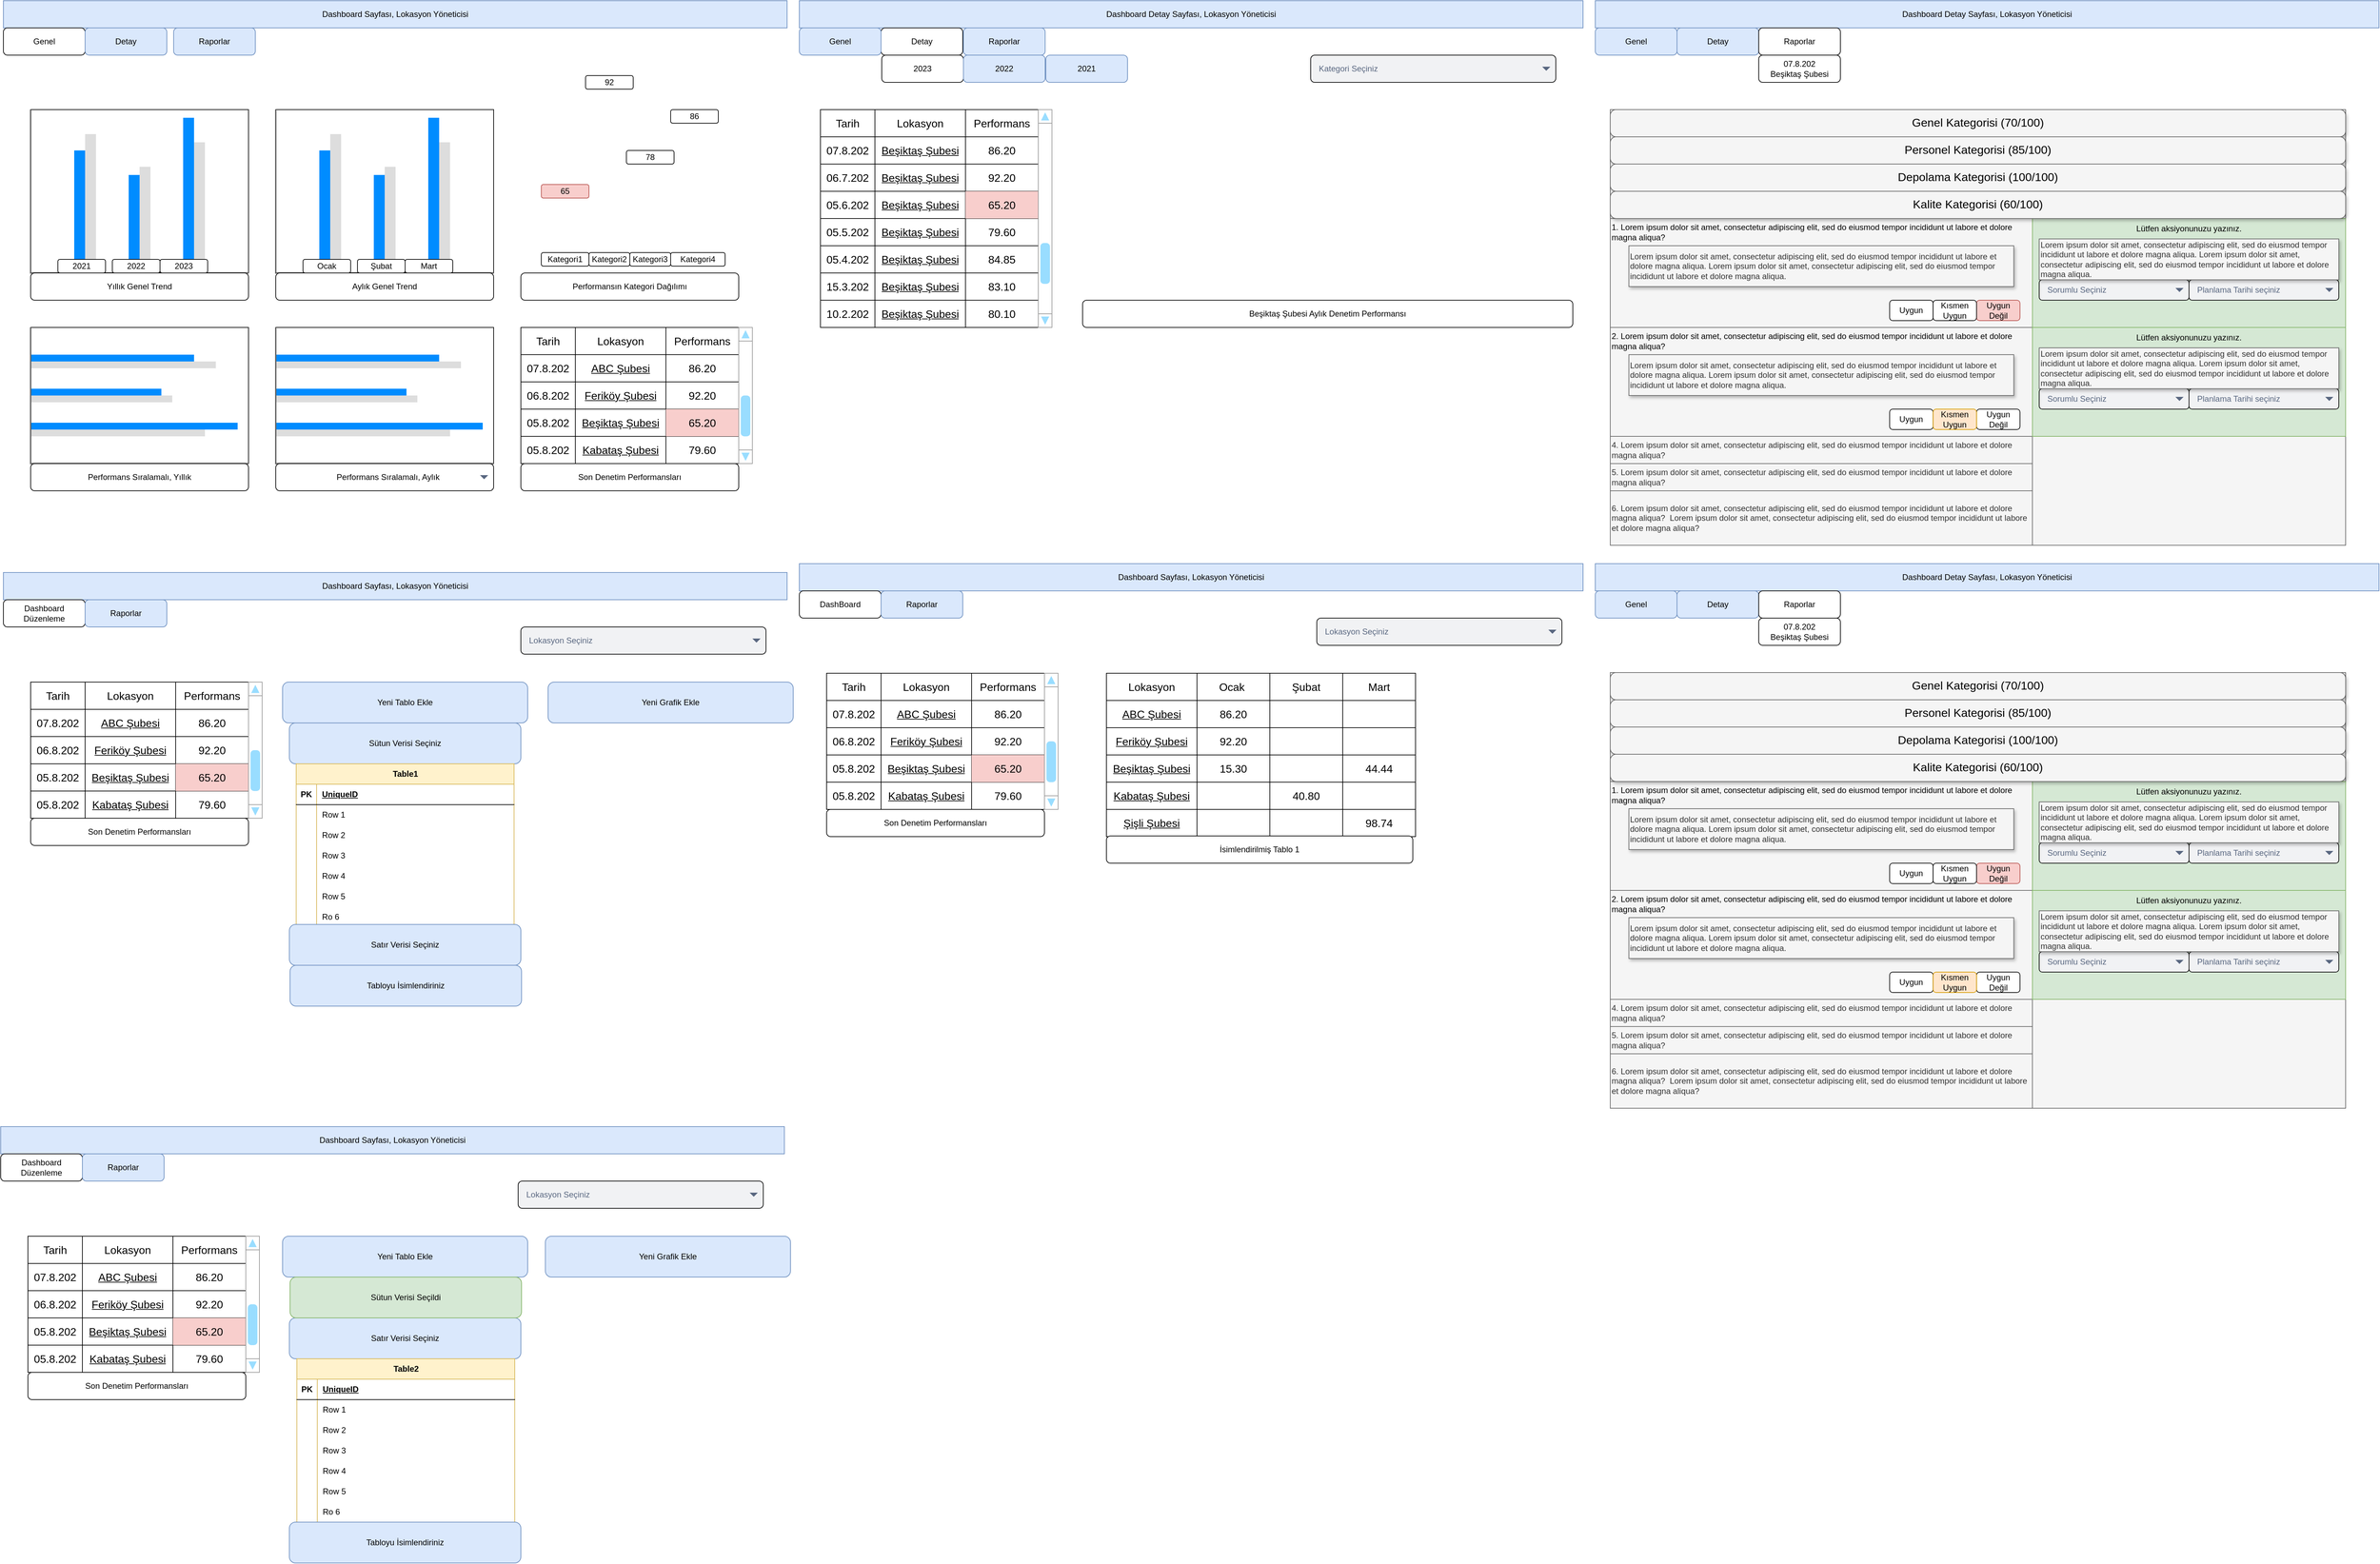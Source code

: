 <mxfile version="21.2.9" type="github">
  <diagram name="Sayfa -1" id="ZSB9GFYhAlsYdXEXsjk7">
    <mxGraphModel dx="2668" dy="672" grid="1" gridSize="10" guides="1" tooltips="1" connect="1" arrows="1" fold="1" page="1" pageScale="1" pageWidth="1169" pageHeight="827" math="0" shadow="0">
      <root>
        <mxCell id="0" />
        <mxCell id="1" parent="0" />
        <mxCell id="f3kiUudk-RCMqSwEqgsD-292" value="" style="shape=image;html=1;verticalAlign=top;verticalLabelPosition=bottom;labelBackgroundColor=#ffffff;imageAspect=0;aspect=fixed;image=https://cdn1.iconfinder.com/data/icons/ionicons-sharp-vol-2/512/stats-chart-sharp-128.png" parent="1" vertex="1">
          <mxGeometry x="-380" y="130" width="280" height="280" as="geometry" />
        </mxCell>
        <mxCell id="f3kiUudk-RCMqSwEqgsD-178" value="" style="group;fillColor=#f5f5f5;fontColor=#333333;strokeColor=#666666;container=0;" parent="1" vertex="1" connectable="0">
          <mxGeometry x="1200" y="160" width="1080" height="640" as="geometry" />
        </mxCell>
        <mxCell id="f3kiUudk-RCMqSwEqgsD-1" value="Dashboard Sayfası, Lokasyon Yöneticisi" style="rounded=0;whiteSpace=wrap;html=1;fillColor=#dae8fc;strokeColor=#6c8ebf;movable=1;resizable=1;rotatable=1;deletable=1;editable=1;locked=0;connectable=1;" parent="1" vertex="1">
          <mxGeometry x="-1160" width="1151" height="40" as="geometry" />
        </mxCell>
        <mxCell id="f3kiUudk-RCMqSwEqgsD-2" value="Genel" style="rounded=1;whiteSpace=wrap;html=1;" parent="1" vertex="1">
          <mxGeometry x="-1160" y="40" width="120" height="40" as="geometry" />
        </mxCell>
        <mxCell id="f3kiUudk-RCMqSwEqgsD-3" value="Detay" style="rounded=1;whiteSpace=wrap;html=1;fillColor=#dae8fc;strokeColor=#6c8ebf;" parent="1" vertex="1">
          <mxGeometry x="-1040" y="40" width="120" height="40" as="geometry" />
        </mxCell>
        <mxCell id="f3kiUudk-RCMqSwEqgsD-6" value="Dashboard Detay Sayfası, Lokasyon Yöneticisi" style="rounded=0;whiteSpace=wrap;html=1;fillColor=#dae8fc;strokeColor=#6c8ebf;movable=1;resizable=1;rotatable=1;deletable=1;editable=1;locked=0;connectable=1;" parent="1" vertex="1">
          <mxGeometry x="9" width="1151" height="40" as="geometry" />
        </mxCell>
        <mxCell id="f3kiUudk-RCMqSwEqgsD-7" value="Detay" style="rounded=1;whiteSpace=wrap;html=1;" parent="1" vertex="1">
          <mxGeometry x="129" y="40" width="120" height="40" as="geometry" />
        </mxCell>
        <mxCell id="f3kiUudk-RCMqSwEqgsD-8" value="Genel" style="rounded=1;whiteSpace=wrap;html=1;fillColor=#dae8fc;strokeColor=#6c8ebf;" parent="1" vertex="1">
          <mxGeometry x="9" y="40" width="120" height="40" as="geometry" />
        </mxCell>
        <mxCell id="f3kiUudk-RCMqSwEqgsD-14" value="" style="verticalLabelPosition=bottom;shadow=0;dashed=0;align=center;html=1;verticalAlign=top;strokeWidth=1;shape=mxgraph.mockup.graphics.columnChart;strokeColor=default;strokeColor2=none;strokeColor3=#666666;fillColor2=#008cff;fillColor3=#dddddd;" parent="1" vertex="1">
          <mxGeometry x="-1120" y="160" width="320" height="240" as="geometry" />
        </mxCell>
        <mxCell id="f3kiUudk-RCMqSwEqgsD-15" value="Yıllık Genel Trend" style="rounded=1;whiteSpace=wrap;html=1;" parent="1" vertex="1">
          <mxGeometry x="-1120" y="400" width="320" height="40" as="geometry" />
        </mxCell>
        <mxCell id="f3kiUudk-RCMqSwEqgsD-16" value="" style="verticalLabelPosition=bottom;shadow=0;dashed=0;align=center;html=1;verticalAlign=top;strokeWidth=1;shape=mxgraph.mockup.graphics.columnChart;strokeColor=default;strokeColor2=none;strokeColor3=#666666;fillColor2=#008cff;fillColor3=#dddddd;" parent="1" vertex="1">
          <mxGeometry x="-760" y="160" width="320" height="240" as="geometry" />
        </mxCell>
        <mxCell id="f3kiUudk-RCMqSwEqgsD-309" value="" style="edgeStyle=orthogonalEdgeStyle;rounded=0;orthogonalLoop=1;jettySize=auto;html=1;" parent="1" source="f3kiUudk-RCMqSwEqgsD-17" target="f3kiUudk-RCMqSwEqgsD-16" edge="1">
          <mxGeometry relative="1" as="geometry" />
        </mxCell>
        <mxCell id="f3kiUudk-RCMqSwEqgsD-17" value="Aylık Genel Trend" style="rounded=1;whiteSpace=wrap;html=1;" parent="1" vertex="1">
          <mxGeometry x="-760" y="400" width="320" height="40" as="geometry" />
        </mxCell>
        <mxCell id="f3kiUudk-RCMqSwEqgsD-18" value="Performansın Kategori Dağılımı" style="rounded=1;whiteSpace=wrap;html=1;" parent="1" vertex="1">
          <mxGeometry x="-400" y="400" width="320" height="40" as="geometry" />
        </mxCell>
        <mxCell id="f3kiUudk-RCMqSwEqgsD-19" value="" style="verticalLabelPosition=bottom;shadow=0;dashed=0;align=center;html=1;verticalAlign=top;strokeWidth=1;shape=mxgraph.mockup.graphics.barChart;strokeColor=default;strokeColor2=none;strokeColor3=#666666;fillColor2=#008cff;fillColor3=#dddddd;" parent="1" vertex="1">
          <mxGeometry x="-1120" y="480" width="320" height="200" as="geometry" />
        </mxCell>
        <mxCell id="f3kiUudk-RCMqSwEqgsD-20" value="Performans Sıralamalı, Yıllık" style="rounded=1;whiteSpace=wrap;html=1;" parent="1" vertex="1">
          <mxGeometry x="-1120" y="680" width="320" height="40" as="geometry" />
        </mxCell>
        <mxCell id="f3kiUudk-RCMqSwEqgsD-21" value="" style="verticalLabelPosition=bottom;shadow=0;dashed=0;align=center;html=1;verticalAlign=top;strokeWidth=1;shape=mxgraph.mockup.graphics.barChart;strokeColor=default;strokeColor2=none;strokeColor3=#666666;fillColor2=#008cff;fillColor3=#dddddd;" parent="1" vertex="1">
          <mxGeometry x="-760" y="480" width="320" height="200" as="geometry" />
        </mxCell>
        <mxCell id="f3kiUudk-RCMqSwEqgsD-36" value="Kategori1" style="rounded=1;whiteSpace=wrap;html=1;" parent="1" vertex="1">
          <mxGeometry x="-370" y="370" width="70" height="20" as="geometry" />
        </mxCell>
        <mxCell id="f3kiUudk-RCMqSwEqgsD-37" value="Kategori2" style="rounded=1;whiteSpace=wrap;html=1;" parent="1" vertex="1">
          <mxGeometry x="-300" y="370" width="60" height="20" as="geometry" />
        </mxCell>
        <mxCell id="f3kiUudk-RCMqSwEqgsD-38" value="Kategori3" style="rounded=1;whiteSpace=wrap;html=1;" parent="1" vertex="1">
          <mxGeometry x="-240" y="370" width="60" height="20" as="geometry" />
        </mxCell>
        <mxCell id="f3kiUudk-RCMqSwEqgsD-49" value="" style="shape=table;startSize=0;container=1;collapsible=0;childLayout=tableLayout;fontSize=16;" parent="1" vertex="1">
          <mxGeometry x="-400" y="480" width="320" height="200" as="geometry" />
        </mxCell>
        <mxCell id="f3kiUudk-RCMqSwEqgsD-50" value="" style="shape=tableRow;horizontal=0;startSize=0;swimlaneHead=0;swimlaneBody=0;strokeColor=inherit;top=0;left=0;bottom=0;right=0;collapsible=0;dropTarget=0;fillColor=none;points=[[0,0.5],[1,0.5]];portConstraint=eastwest;fontSize=16;" parent="f3kiUudk-RCMqSwEqgsD-49" vertex="1">
          <mxGeometry width="320" height="40" as="geometry" />
        </mxCell>
        <mxCell id="f3kiUudk-RCMqSwEqgsD-51" value="Tarih" style="shape=partialRectangle;html=1;whiteSpace=wrap;connectable=0;strokeColor=inherit;overflow=hidden;fillColor=none;top=0;left=0;bottom=0;right=0;pointerEvents=1;fontSize=16;" parent="f3kiUudk-RCMqSwEqgsD-50" vertex="1">
          <mxGeometry width="80" height="40" as="geometry">
            <mxRectangle width="80" height="40" as="alternateBounds" />
          </mxGeometry>
        </mxCell>
        <mxCell id="f3kiUudk-RCMqSwEqgsD-52" value="Lokasyon" style="shape=partialRectangle;html=1;whiteSpace=wrap;connectable=0;strokeColor=inherit;overflow=hidden;fillColor=none;top=0;left=0;bottom=0;right=0;pointerEvents=1;fontSize=16;" parent="f3kiUudk-RCMqSwEqgsD-50" vertex="1">
          <mxGeometry x="80" width="133" height="40" as="geometry">
            <mxRectangle width="133" height="40" as="alternateBounds" />
          </mxGeometry>
        </mxCell>
        <mxCell id="f3kiUudk-RCMqSwEqgsD-53" value="Performans" style="shape=partialRectangle;html=1;whiteSpace=wrap;connectable=0;strokeColor=inherit;overflow=hidden;fillColor=none;top=0;left=0;bottom=0;right=0;pointerEvents=1;fontSize=16;" parent="f3kiUudk-RCMqSwEqgsD-50" vertex="1">
          <mxGeometry x="213" width="107" height="40" as="geometry">
            <mxRectangle width="107" height="40" as="alternateBounds" />
          </mxGeometry>
        </mxCell>
        <mxCell id="f3kiUudk-RCMqSwEqgsD-54" value="" style="shape=tableRow;horizontal=0;startSize=0;swimlaneHead=0;swimlaneBody=0;strokeColor=inherit;top=0;left=0;bottom=0;right=0;collapsible=0;dropTarget=0;fillColor=none;points=[[0,0.5],[1,0.5]];portConstraint=eastwest;fontSize=16;" parent="f3kiUudk-RCMqSwEqgsD-49" vertex="1">
          <mxGeometry y="40" width="320" height="40" as="geometry" />
        </mxCell>
        <mxCell id="f3kiUudk-RCMqSwEqgsD-55" value="07.8.202" style="shape=partialRectangle;html=1;whiteSpace=wrap;connectable=0;strokeColor=inherit;overflow=hidden;fillColor=none;top=0;left=0;bottom=0;right=0;pointerEvents=1;fontSize=16;" parent="f3kiUudk-RCMqSwEqgsD-54" vertex="1">
          <mxGeometry width="80" height="40" as="geometry">
            <mxRectangle width="80" height="40" as="alternateBounds" />
          </mxGeometry>
        </mxCell>
        <mxCell id="f3kiUudk-RCMqSwEqgsD-56" value="ABC Şubesi" style="shape=partialRectangle;html=1;whiteSpace=wrap;connectable=0;strokeColor=inherit;overflow=hidden;fillColor=none;top=0;left=0;bottom=0;right=0;pointerEvents=1;fontSize=16;fontStyle=4" parent="f3kiUudk-RCMqSwEqgsD-54" vertex="1">
          <mxGeometry x="80" width="133" height="40" as="geometry">
            <mxRectangle width="133" height="40" as="alternateBounds" />
          </mxGeometry>
        </mxCell>
        <mxCell id="f3kiUudk-RCMqSwEqgsD-57" value="86.20" style="shape=partialRectangle;html=1;whiteSpace=wrap;connectable=0;strokeColor=inherit;overflow=hidden;fillColor=none;top=0;left=0;bottom=0;right=0;pointerEvents=1;fontSize=16;" parent="f3kiUudk-RCMqSwEqgsD-54" vertex="1">
          <mxGeometry x="213" width="107" height="40" as="geometry">
            <mxRectangle width="107" height="40" as="alternateBounds" />
          </mxGeometry>
        </mxCell>
        <mxCell id="f3kiUudk-RCMqSwEqgsD-58" value="" style="shape=tableRow;horizontal=0;startSize=0;swimlaneHead=0;swimlaneBody=0;strokeColor=inherit;top=0;left=0;bottom=0;right=0;collapsible=0;dropTarget=0;fillColor=none;points=[[0,0.5],[1,0.5]];portConstraint=eastwest;fontSize=16;" parent="f3kiUudk-RCMqSwEqgsD-49" vertex="1">
          <mxGeometry y="80" width="320" height="40" as="geometry" />
        </mxCell>
        <mxCell id="f3kiUudk-RCMqSwEqgsD-59" value="06.8.202" style="shape=partialRectangle;html=1;whiteSpace=wrap;connectable=0;strokeColor=inherit;overflow=hidden;fillColor=none;top=0;left=0;bottom=0;right=0;pointerEvents=1;fontSize=16;" parent="f3kiUudk-RCMqSwEqgsD-58" vertex="1">
          <mxGeometry width="80" height="40" as="geometry">
            <mxRectangle width="80" height="40" as="alternateBounds" />
          </mxGeometry>
        </mxCell>
        <mxCell id="f3kiUudk-RCMqSwEqgsD-60" value="Feriköy Şubesi" style="shape=partialRectangle;html=1;whiteSpace=wrap;connectable=0;strokeColor=inherit;overflow=hidden;fillColor=none;top=0;left=0;bottom=0;right=0;pointerEvents=1;fontSize=16;fontStyle=4" parent="f3kiUudk-RCMqSwEqgsD-58" vertex="1">
          <mxGeometry x="80" width="133" height="40" as="geometry">
            <mxRectangle width="133" height="40" as="alternateBounds" />
          </mxGeometry>
        </mxCell>
        <mxCell id="f3kiUudk-RCMqSwEqgsD-61" value="92.20" style="shape=partialRectangle;html=1;whiteSpace=wrap;connectable=0;strokeColor=inherit;overflow=hidden;fillColor=none;top=0;left=0;bottom=0;right=0;pointerEvents=1;fontSize=16;" parent="f3kiUudk-RCMqSwEqgsD-58" vertex="1">
          <mxGeometry x="213" width="107" height="40" as="geometry">
            <mxRectangle width="107" height="40" as="alternateBounds" />
          </mxGeometry>
        </mxCell>
        <mxCell id="f3kiUudk-RCMqSwEqgsD-62" style="shape=tableRow;horizontal=0;startSize=0;swimlaneHead=0;swimlaneBody=0;strokeColor=inherit;top=0;left=0;bottom=0;right=0;collapsible=0;dropTarget=0;fillColor=none;points=[[0,0.5],[1,0.5]];portConstraint=eastwest;fontSize=16;" parent="f3kiUudk-RCMqSwEqgsD-49" vertex="1">
          <mxGeometry y="120" width="320" height="40" as="geometry" />
        </mxCell>
        <mxCell id="f3kiUudk-RCMqSwEqgsD-63" value="05.8.202" style="shape=partialRectangle;html=1;whiteSpace=wrap;connectable=0;strokeColor=inherit;overflow=hidden;fillColor=none;top=0;left=0;bottom=0;right=0;pointerEvents=1;fontSize=16;" parent="f3kiUudk-RCMqSwEqgsD-62" vertex="1">
          <mxGeometry width="80" height="40" as="geometry">
            <mxRectangle width="80" height="40" as="alternateBounds" />
          </mxGeometry>
        </mxCell>
        <mxCell id="f3kiUudk-RCMqSwEqgsD-64" value="Beşiktaş Şubesi" style="shape=partialRectangle;html=1;whiteSpace=wrap;connectable=0;strokeColor=inherit;overflow=hidden;fillColor=none;top=0;left=0;bottom=0;right=0;pointerEvents=1;fontSize=16;fontStyle=4" parent="f3kiUudk-RCMqSwEqgsD-62" vertex="1">
          <mxGeometry x="80" width="133" height="40" as="geometry">
            <mxRectangle width="133" height="40" as="alternateBounds" />
          </mxGeometry>
        </mxCell>
        <mxCell id="f3kiUudk-RCMqSwEqgsD-65" value="65.20" style="shape=partialRectangle;html=1;whiteSpace=wrap;connectable=0;strokeColor=#b85450;overflow=hidden;fillColor=#f8cecc;top=0;left=0;bottom=0;right=0;pointerEvents=1;fontSize=16;" parent="f3kiUudk-RCMqSwEqgsD-62" vertex="1">
          <mxGeometry x="213" width="107" height="40" as="geometry">
            <mxRectangle width="107" height="40" as="alternateBounds" />
          </mxGeometry>
        </mxCell>
        <mxCell id="f3kiUudk-RCMqSwEqgsD-66" style="shape=tableRow;horizontal=0;startSize=0;swimlaneHead=0;swimlaneBody=0;strokeColor=inherit;top=0;left=0;bottom=0;right=0;collapsible=0;dropTarget=0;fillColor=none;points=[[0,0.5],[1,0.5]];portConstraint=eastwest;fontSize=16;" parent="f3kiUudk-RCMqSwEqgsD-49" vertex="1">
          <mxGeometry y="160" width="320" height="40" as="geometry" />
        </mxCell>
        <mxCell id="f3kiUudk-RCMqSwEqgsD-67" value="05.8.202" style="shape=partialRectangle;html=1;whiteSpace=wrap;connectable=0;strokeColor=inherit;overflow=hidden;fillColor=none;top=0;left=0;bottom=0;right=0;pointerEvents=1;fontSize=16;" parent="f3kiUudk-RCMqSwEqgsD-66" vertex="1">
          <mxGeometry width="80" height="40" as="geometry">
            <mxRectangle width="80" height="40" as="alternateBounds" />
          </mxGeometry>
        </mxCell>
        <mxCell id="f3kiUudk-RCMqSwEqgsD-68" value="Kabataş Şubesi" style="shape=partialRectangle;html=1;whiteSpace=wrap;connectable=0;strokeColor=inherit;overflow=hidden;fillColor=none;top=0;left=0;bottom=0;right=0;pointerEvents=1;fontSize=16;fontStyle=4" parent="f3kiUudk-RCMqSwEqgsD-66" vertex="1">
          <mxGeometry x="80" width="133" height="40" as="geometry">
            <mxRectangle width="133" height="40" as="alternateBounds" />
          </mxGeometry>
        </mxCell>
        <mxCell id="f3kiUudk-RCMqSwEqgsD-69" value="79.60" style="shape=partialRectangle;html=1;whiteSpace=wrap;connectable=0;strokeColor=inherit;overflow=hidden;fillColor=none;top=0;left=0;bottom=0;right=0;pointerEvents=1;fontSize=16;" parent="f3kiUudk-RCMqSwEqgsD-66" vertex="1">
          <mxGeometry x="213" width="107" height="40" as="geometry">
            <mxRectangle width="107" height="40" as="alternateBounds" />
          </mxGeometry>
        </mxCell>
        <mxCell id="f3kiUudk-RCMqSwEqgsD-70" value="Son Denetim Performansları" style="rounded=1;whiteSpace=wrap;html=1;" parent="1" vertex="1">
          <mxGeometry x="-400" y="680" width="320" height="40" as="geometry" />
        </mxCell>
        <mxCell id="f3kiUudk-RCMqSwEqgsD-71" value="" style="shape=table;startSize=0;container=1;collapsible=0;childLayout=tableLayout;fontSize=16;" parent="1" vertex="1">
          <mxGeometry x="40" y="160" width="320" height="320" as="geometry" />
        </mxCell>
        <mxCell id="f3kiUudk-RCMqSwEqgsD-72" value="" style="shape=tableRow;horizontal=0;startSize=0;swimlaneHead=0;swimlaneBody=0;strokeColor=inherit;top=0;left=0;bottom=0;right=0;collapsible=0;dropTarget=0;fillColor=none;points=[[0,0.5],[1,0.5]];portConstraint=eastwest;fontSize=16;" parent="f3kiUudk-RCMqSwEqgsD-71" vertex="1">
          <mxGeometry width="320" height="40" as="geometry" />
        </mxCell>
        <mxCell id="f3kiUudk-RCMqSwEqgsD-73" value="Tarih" style="shape=partialRectangle;html=1;whiteSpace=wrap;connectable=0;strokeColor=inherit;overflow=hidden;fillColor=none;top=0;left=0;bottom=0;right=0;pointerEvents=1;fontSize=16;" parent="f3kiUudk-RCMqSwEqgsD-72" vertex="1">
          <mxGeometry width="80" height="40" as="geometry">
            <mxRectangle width="80" height="40" as="alternateBounds" />
          </mxGeometry>
        </mxCell>
        <mxCell id="f3kiUudk-RCMqSwEqgsD-74" value="Lokasyon" style="shape=partialRectangle;html=1;whiteSpace=wrap;connectable=0;strokeColor=inherit;overflow=hidden;fillColor=none;top=0;left=0;bottom=0;right=0;pointerEvents=1;fontSize=16;" parent="f3kiUudk-RCMqSwEqgsD-72" vertex="1">
          <mxGeometry x="80" width="133" height="40" as="geometry">
            <mxRectangle width="133" height="40" as="alternateBounds" />
          </mxGeometry>
        </mxCell>
        <mxCell id="f3kiUudk-RCMqSwEqgsD-75" value="Performans" style="shape=partialRectangle;html=1;whiteSpace=wrap;connectable=0;strokeColor=inherit;overflow=hidden;fillColor=none;top=0;left=0;bottom=0;right=0;pointerEvents=1;fontSize=16;" parent="f3kiUudk-RCMqSwEqgsD-72" vertex="1">
          <mxGeometry x="213" width="107" height="40" as="geometry">
            <mxRectangle width="107" height="40" as="alternateBounds" />
          </mxGeometry>
        </mxCell>
        <mxCell id="f3kiUudk-RCMqSwEqgsD-76" value="" style="shape=tableRow;horizontal=0;startSize=0;swimlaneHead=0;swimlaneBody=0;strokeColor=inherit;top=0;left=0;bottom=0;right=0;collapsible=0;dropTarget=0;fillColor=none;points=[[0,0.5],[1,0.5]];portConstraint=eastwest;fontSize=16;" parent="f3kiUudk-RCMqSwEqgsD-71" vertex="1">
          <mxGeometry y="40" width="320" height="40" as="geometry" />
        </mxCell>
        <mxCell id="f3kiUudk-RCMqSwEqgsD-77" value="07.8.202" style="shape=partialRectangle;html=1;whiteSpace=wrap;connectable=0;strokeColor=inherit;overflow=hidden;fillColor=none;top=0;left=0;bottom=0;right=0;pointerEvents=1;fontSize=16;" parent="f3kiUudk-RCMqSwEqgsD-76" vertex="1">
          <mxGeometry width="80" height="40" as="geometry">
            <mxRectangle width="80" height="40" as="alternateBounds" />
          </mxGeometry>
        </mxCell>
        <mxCell id="f3kiUudk-RCMqSwEqgsD-78" value="Beşiktaş Şubesi" style="shape=partialRectangle;html=1;whiteSpace=wrap;connectable=0;strokeColor=inherit;overflow=hidden;fillColor=none;top=0;left=0;bottom=0;right=0;pointerEvents=1;fontSize=16;fontStyle=4" parent="f3kiUudk-RCMqSwEqgsD-76" vertex="1">
          <mxGeometry x="80" width="133" height="40" as="geometry">
            <mxRectangle width="133" height="40" as="alternateBounds" />
          </mxGeometry>
        </mxCell>
        <mxCell id="f3kiUudk-RCMqSwEqgsD-79" value="86.20" style="shape=partialRectangle;html=1;whiteSpace=wrap;connectable=0;strokeColor=inherit;overflow=hidden;fillColor=none;top=0;left=0;bottom=0;right=0;pointerEvents=1;fontSize=16;" parent="f3kiUudk-RCMqSwEqgsD-76" vertex="1">
          <mxGeometry x="213" width="107" height="40" as="geometry">
            <mxRectangle width="107" height="40" as="alternateBounds" />
          </mxGeometry>
        </mxCell>
        <mxCell id="f3kiUudk-RCMqSwEqgsD-80" value="" style="shape=tableRow;horizontal=0;startSize=0;swimlaneHead=0;swimlaneBody=0;strokeColor=inherit;top=0;left=0;bottom=0;right=0;collapsible=0;dropTarget=0;fillColor=none;points=[[0,0.5],[1,0.5]];portConstraint=eastwest;fontSize=16;" parent="f3kiUudk-RCMqSwEqgsD-71" vertex="1">
          <mxGeometry y="80" width="320" height="40" as="geometry" />
        </mxCell>
        <mxCell id="f3kiUudk-RCMqSwEqgsD-81" value="06.7.202" style="shape=partialRectangle;html=1;whiteSpace=wrap;connectable=0;strokeColor=inherit;overflow=hidden;fillColor=none;top=0;left=0;bottom=0;right=0;pointerEvents=1;fontSize=16;" parent="f3kiUudk-RCMqSwEqgsD-80" vertex="1">
          <mxGeometry width="80" height="40" as="geometry">
            <mxRectangle width="80" height="40" as="alternateBounds" />
          </mxGeometry>
        </mxCell>
        <mxCell id="f3kiUudk-RCMqSwEqgsD-82" value="Beşiktaş Şubesi" style="shape=partialRectangle;html=1;whiteSpace=wrap;connectable=0;strokeColor=inherit;overflow=hidden;fillColor=none;top=0;left=0;bottom=0;right=0;pointerEvents=1;fontSize=16;fontStyle=4" parent="f3kiUudk-RCMqSwEqgsD-80" vertex="1">
          <mxGeometry x="80" width="133" height="40" as="geometry">
            <mxRectangle width="133" height="40" as="alternateBounds" />
          </mxGeometry>
        </mxCell>
        <mxCell id="f3kiUudk-RCMqSwEqgsD-83" value="92.20" style="shape=partialRectangle;html=1;whiteSpace=wrap;connectable=0;strokeColor=inherit;overflow=hidden;fillColor=none;top=0;left=0;bottom=0;right=0;pointerEvents=1;fontSize=16;" parent="f3kiUudk-RCMqSwEqgsD-80" vertex="1">
          <mxGeometry x="213" width="107" height="40" as="geometry">
            <mxRectangle width="107" height="40" as="alternateBounds" />
          </mxGeometry>
        </mxCell>
        <mxCell id="f3kiUudk-RCMqSwEqgsD-84" style="shape=tableRow;horizontal=0;startSize=0;swimlaneHead=0;swimlaneBody=0;strokeColor=inherit;top=0;left=0;bottom=0;right=0;collapsible=0;dropTarget=0;fillColor=none;points=[[0,0.5],[1,0.5]];portConstraint=eastwest;fontSize=16;" parent="f3kiUudk-RCMqSwEqgsD-71" vertex="1">
          <mxGeometry y="120" width="320" height="40" as="geometry" />
        </mxCell>
        <mxCell id="f3kiUudk-RCMqSwEqgsD-85" value="05.6.202" style="shape=partialRectangle;html=1;whiteSpace=wrap;connectable=0;strokeColor=inherit;overflow=hidden;fillColor=none;top=0;left=0;bottom=0;right=0;pointerEvents=1;fontSize=16;" parent="f3kiUudk-RCMqSwEqgsD-84" vertex="1">
          <mxGeometry width="80" height="40" as="geometry">
            <mxRectangle width="80" height="40" as="alternateBounds" />
          </mxGeometry>
        </mxCell>
        <mxCell id="f3kiUudk-RCMqSwEqgsD-86" value="Beşiktaş Şubesi" style="shape=partialRectangle;html=1;whiteSpace=wrap;connectable=0;strokeColor=inherit;overflow=hidden;fillColor=none;top=0;left=0;bottom=0;right=0;pointerEvents=1;fontSize=16;fontStyle=4" parent="f3kiUudk-RCMqSwEqgsD-84" vertex="1">
          <mxGeometry x="80" width="133" height="40" as="geometry">
            <mxRectangle width="133" height="40" as="alternateBounds" />
          </mxGeometry>
        </mxCell>
        <mxCell id="f3kiUudk-RCMqSwEqgsD-87" value="65.20" style="shape=partialRectangle;html=1;whiteSpace=wrap;connectable=0;strokeColor=#b85450;overflow=hidden;fillColor=#f8cecc;top=0;left=0;bottom=0;right=0;pointerEvents=1;fontSize=16;" parent="f3kiUudk-RCMqSwEqgsD-84" vertex="1">
          <mxGeometry x="213" width="107" height="40" as="geometry">
            <mxRectangle width="107" height="40" as="alternateBounds" />
          </mxGeometry>
        </mxCell>
        <mxCell id="f3kiUudk-RCMqSwEqgsD-88" style="shape=tableRow;horizontal=0;startSize=0;swimlaneHead=0;swimlaneBody=0;strokeColor=inherit;top=0;left=0;bottom=0;right=0;collapsible=0;dropTarget=0;fillColor=none;points=[[0,0.5],[1,0.5]];portConstraint=eastwest;fontSize=16;" parent="f3kiUudk-RCMqSwEqgsD-71" vertex="1">
          <mxGeometry y="160" width="320" height="40" as="geometry" />
        </mxCell>
        <mxCell id="f3kiUudk-RCMqSwEqgsD-89" value="05.5.202" style="shape=partialRectangle;html=1;whiteSpace=wrap;connectable=0;strokeColor=inherit;overflow=hidden;fillColor=none;top=0;left=0;bottom=0;right=0;pointerEvents=1;fontSize=16;" parent="f3kiUudk-RCMqSwEqgsD-88" vertex="1">
          <mxGeometry width="80" height="40" as="geometry">
            <mxRectangle width="80" height="40" as="alternateBounds" />
          </mxGeometry>
        </mxCell>
        <mxCell id="f3kiUudk-RCMqSwEqgsD-90" value="Beşiktaş Şubesi" style="shape=partialRectangle;html=1;whiteSpace=wrap;connectable=0;strokeColor=inherit;overflow=hidden;fillColor=none;top=0;left=0;bottom=0;right=0;pointerEvents=1;fontSize=16;fontStyle=4" parent="f3kiUudk-RCMqSwEqgsD-88" vertex="1">
          <mxGeometry x="80" width="133" height="40" as="geometry">
            <mxRectangle width="133" height="40" as="alternateBounds" />
          </mxGeometry>
        </mxCell>
        <mxCell id="f3kiUudk-RCMqSwEqgsD-91" value="79.60" style="shape=partialRectangle;html=1;whiteSpace=wrap;connectable=0;strokeColor=inherit;overflow=hidden;fillColor=none;top=0;left=0;bottom=0;right=0;pointerEvents=1;fontSize=16;" parent="f3kiUudk-RCMqSwEqgsD-88" vertex="1">
          <mxGeometry x="213" width="107" height="40" as="geometry">
            <mxRectangle width="107" height="40" as="alternateBounds" />
          </mxGeometry>
        </mxCell>
        <mxCell id="f3kiUudk-RCMqSwEqgsD-94" style="shape=tableRow;horizontal=0;startSize=0;swimlaneHead=0;swimlaneBody=0;strokeColor=inherit;top=0;left=0;bottom=0;right=0;collapsible=0;dropTarget=0;fillColor=none;points=[[0,0.5],[1,0.5]];portConstraint=eastwest;fontSize=16;" parent="f3kiUudk-RCMqSwEqgsD-71" vertex="1">
          <mxGeometry y="200" width="320" height="40" as="geometry" />
        </mxCell>
        <mxCell id="f3kiUudk-RCMqSwEqgsD-95" value="05.4.202" style="shape=partialRectangle;html=1;whiteSpace=wrap;connectable=0;strokeColor=inherit;overflow=hidden;fillColor=none;top=0;left=0;bottom=0;right=0;pointerEvents=1;fontSize=16;" parent="f3kiUudk-RCMqSwEqgsD-94" vertex="1">
          <mxGeometry width="80" height="40" as="geometry">
            <mxRectangle width="80" height="40" as="alternateBounds" />
          </mxGeometry>
        </mxCell>
        <mxCell id="f3kiUudk-RCMqSwEqgsD-96" value="Beşiktaş Şubesi" style="shape=partialRectangle;html=1;whiteSpace=wrap;connectable=0;strokeColor=inherit;overflow=hidden;fillColor=none;top=0;left=0;bottom=0;right=0;pointerEvents=1;fontSize=16;fontStyle=4" parent="f3kiUudk-RCMqSwEqgsD-94" vertex="1">
          <mxGeometry x="80" width="133" height="40" as="geometry">
            <mxRectangle width="133" height="40" as="alternateBounds" />
          </mxGeometry>
        </mxCell>
        <mxCell id="f3kiUudk-RCMqSwEqgsD-97" value="84.85" style="shape=partialRectangle;html=1;whiteSpace=wrap;connectable=0;strokeColor=inherit;overflow=hidden;fillColor=none;top=0;left=0;bottom=0;right=0;pointerEvents=1;fontSize=16;" parent="f3kiUudk-RCMqSwEqgsD-94" vertex="1">
          <mxGeometry x="213" width="107" height="40" as="geometry">
            <mxRectangle width="107" height="40" as="alternateBounds" />
          </mxGeometry>
        </mxCell>
        <mxCell id="f3kiUudk-RCMqSwEqgsD-98" style="shape=tableRow;horizontal=0;startSize=0;swimlaneHead=0;swimlaneBody=0;strokeColor=inherit;top=0;left=0;bottom=0;right=0;collapsible=0;dropTarget=0;fillColor=none;points=[[0,0.5],[1,0.5]];portConstraint=eastwest;fontSize=16;" parent="f3kiUudk-RCMqSwEqgsD-71" vertex="1">
          <mxGeometry y="240" width="320" height="40" as="geometry" />
        </mxCell>
        <mxCell id="f3kiUudk-RCMqSwEqgsD-99" value="15.3.202" style="shape=partialRectangle;html=1;whiteSpace=wrap;connectable=0;strokeColor=inherit;overflow=hidden;fillColor=none;top=0;left=0;bottom=0;right=0;pointerEvents=1;fontSize=16;" parent="f3kiUudk-RCMqSwEqgsD-98" vertex="1">
          <mxGeometry width="80" height="40" as="geometry">
            <mxRectangle width="80" height="40" as="alternateBounds" />
          </mxGeometry>
        </mxCell>
        <mxCell id="f3kiUudk-RCMqSwEqgsD-100" value="Beşiktaş Şubesi" style="shape=partialRectangle;html=1;whiteSpace=wrap;connectable=0;strokeColor=inherit;overflow=hidden;fillColor=none;top=0;left=0;bottom=0;right=0;pointerEvents=1;fontSize=16;fontStyle=4" parent="f3kiUudk-RCMqSwEqgsD-98" vertex="1">
          <mxGeometry x="80" width="133" height="40" as="geometry">
            <mxRectangle width="133" height="40" as="alternateBounds" />
          </mxGeometry>
        </mxCell>
        <mxCell id="f3kiUudk-RCMqSwEqgsD-101" value="83.10" style="shape=partialRectangle;html=1;whiteSpace=wrap;connectable=0;strokeColor=inherit;overflow=hidden;fillColor=none;top=0;left=0;bottom=0;right=0;pointerEvents=1;fontSize=16;" parent="f3kiUudk-RCMqSwEqgsD-98" vertex="1">
          <mxGeometry x="213" width="107" height="40" as="geometry">
            <mxRectangle width="107" height="40" as="alternateBounds" />
          </mxGeometry>
        </mxCell>
        <mxCell id="f3kiUudk-RCMqSwEqgsD-102" style="shape=tableRow;horizontal=0;startSize=0;swimlaneHead=0;swimlaneBody=0;strokeColor=inherit;top=0;left=0;bottom=0;right=0;collapsible=0;dropTarget=0;fillColor=none;points=[[0,0.5],[1,0.5]];portConstraint=eastwest;fontSize=16;" parent="f3kiUudk-RCMqSwEqgsD-71" vertex="1">
          <mxGeometry y="280" width="320" height="40" as="geometry" />
        </mxCell>
        <mxCell id="f3kiUudk-RCMqSwEqgsD-103" value="10.2.202" style="shape=partialRectangle;html=1;whiteSpace=wrap;connectable=0;strokeColor=inherit;overflow=hidden;fillColor=none;top=0;left=0;bottom=0;right=0;pointerEvents=1;fontSize=16;" parent="f3kiUudk-RCMqSwEqgsD-102" vertex="1">
          <mxGeometry width="80" height="40" as="geometry">
            <mxRectangle width="80" height="40" as="alternateBounds" />
          </mxGeometry>
        </mxCell>
        <mxCell id="f3kiUudk-RCMqSwEqgsD-104" value="Beşiktaş Şubesi" style="shape=partialRectangle;html=1;whiteSpace=wrap;connectable=0;strokeColor=inherit;overflow=hidden;fillColor=none;top=0;left=0;bottom=0;right=0;pointerEvents=1;fontSize=16;fontStyle=4" parent="f3kiUudk-RCMqSwEqgsD-102" vertex="1">
          <mxGeometry x="80" width="133" height="40" as="geometry">
            <mxRectangle width="133" height="40" as="alternateBounds" />
          </mxGeometry>
        </mxCell>
        <mxCell id="f3kiUudk-RCMqSwEqgsD-105" value="80.10" style="shape=partialRectangle;html=1;whiteSpace=wrap;connectable=0;strokeColor=inherit;overflow=hidden;fillColor=none;top=0;left=0;bottom=0;right=0;pointerEvents=1;fontSize=16;" parent="f3kiUudk-RCMqSwEqgsD-102" vertex="1">
          <mxGeometry x="213" width="107" height="40" as="geometry">
            <mxRectangle width="107" height="40" as="alternateBounds" />
          </mxGeometry>
        </mxCell>
        <mxCell id="f3kiUudk-RCMqSwEqgsD-118" value="" style="group" parent="1" vertex="1" connectable="0">
          <mxGeometry x="398" y="160" width="771" height="320" as="geometry" />
        </mxCell>
        <mxCell id="f3kiUudk-RCMqSwEqgsD-114" value="" style="group" parent="f3kiUudk-RCMqSwEqgsD-118" vertex="1" connectable="0">
          <mxGeometry width="464" height="320" as="geometry" />
        </mxCell>
        <mxCell id="f3kiUudk-RCMqSwEqgsD-112" value="" style="shape=image;html=1;verticalAlign=top;verticalLabelPosition=bottom;labelBackgroundColor=#ffffff;imageAspect=0;aspect=fixed;image=https://cdn1.iconfinder.com/data/icons/ionicons-sharp-vol-2/512/stats-chart-sharp-128.png" parent="f3kiUudk-RCMqSwEqgsD-114" vertex="1">
          <mxGeometry width="280" height="280" as="geometry" />
        </mxCell>
        <mxCell id="f3kiUudk-RCMqSwEqgsD-113" value="" style="shape=image;html=1;verticalAlign=top;verticalLabelPosition=bottom;labelBackgroundColor=#ffffff;imageAspect=0;aspect=fixed;image=https://cdn1.iconfinder.com/data/icons/ionicons-sharp-vol-2/512/stats-chart-sharp-128.png" parent="f3kiUudk-RCMqSwEqgsD-114" vertex="1">
          <mxGeometry x="184" width="280" height="280" as="geometry" />
        </mxCell>
        <mxCell id="f3kiUudk-RCMqSwEqgsD-115" value="" style="group" parent="f3kiUudk-RCMqSwEqgsD-118" vertex="1" connectable="0">
          <mxGeometry x="307" width="464" height="320" as="geometry" />
        </mxCell>
        <mxCell id="f3kiUudk-RCMqSwEqgsD-116" value="" style="shape=image;html=1;verticalAlign=top;verticalLabelPosition=bottom;labelBackgroundColor=#ffffff;imageAspect=0;aspect=fixed;image=https://cdn1.iconfinder.com/data/icons/ionicons-sharp-vol-2/512/stats-chart-sharp-128.png" parent="f3kiUudk-RCMqSwEqgsD-115" vertex="1">
          <mxGeometry width="280" height="280" as="geometry" />
        </mxCell>
        <mxCell id="f3kiUudk-RCMqSwEqgsD-117" value="" style="shape=image;html=1;verticalAlign=top;verticalLabelPosition=bottom;labelBackgroundColor=#ffffff;imageAspect=0;aspect=fixed;image=https://cdn1.iconfinder.com/data/icons/ionicons-sharp-vol-2/512/stats-chart-sharp-128.png" parent="f3kiUudk-RCMqSwEqgsD-115" vertex="1">
          <mxGeometry x="184" width="280" height="280" as="geometry" />
        </mxCell>
        <mxCell id="f3kiUudk-RCMqSwEqgsD-119" value="Beşiktaş Şubesi Aylık Denetim Performansı" style="rounded=1;whiteSpace=wrap;html=1;" parent="f3kiUudk-RCMqSwEqgsD-115" vertex="1">
          <mxGeometry x="-280" y="280" width="720" height="40" as="geometry" />
        </mxCell>
        <mxCell id="f3kiUudk-RCMqSwEqgsD-120" value="" style="verticalLabelPosition=bottom;shadow=0;dashed=0;align=center;html=1;verticalAlign=top;strokeWidth=1;shape=mxgraph.mockup.navigation.scrollBar;strokeColor=#999999;barPos=20;fillColor2=#99ddff;strokeColor2=none;direction=north;" parent="1" vertex="1">
          <mxGeometry x="360" y="160" width="20" height="320" as="geometry" />
        </mxCell>
        <mxCell id="f3kiUudk-RCMqSwEqgsD-121" value="2023" style="rounded=1;whiteSpace=wrap;html=1;" parent="1" vertex="1">
          <mxGeometry x="130" y="80" width="120" height="40" as="geometry" />
        </mxCell>
        <mxCell id="f3kiUudk-RCMqSwEqgsD-122" value="2022" style="rounded=1;whiteSpace=wrap;html=1;fillColor=#dae8fc;strokeColor=#6c8ebf;" parent="1" vertex="1">
          <mxGeometry x="250" y="80" width="120" height="40" as="geometry" />
        </mxCell>
        <mxCell id="f3kiUudk-RCMqSwEqgsD-123" value="2021" style="rounded=1;whiteSpace=wrap;html=1;fillColor=#dae8fc;strokeColor=#6c8ebf;" parent="1" vertex="1">
          <mxGeometry x="371" y="80" width="120" height="40" as="geometry" />
        </mxCell>
        <mxCell id="f3kiUudk-RCMqSwEqgsD-133" value="Dashboard Detay Sayfası, Lokasyon Yöneticisi" style="rounded=0;whiteSpace=wrap;html=1;fillColor=#dae8fc;strokeColor=#6c8ebf;movable=1;resizable=1;rotatable=1;deletable=1;editable=1;locked=0;connectable=1;" parent="1" vertex="1">
          <mxGeometry x="1178" width="1151" height="40" as="geometry" />
        </mxCell>
        <mxCell id="f3kiUudk-RCMqSwEqgsD-134" value="Detay" style="rounded=1;whiteSpace=wrap;html=1;fillColor=#dae8fc;strokeColor=#6c8ebf;" parent="1" vertex="1">
          <mxGeometry x="1298" y="40" width="120" height="40" as="geometry" />
        </mxCell>
        <mxCell id="f3kiUudk-RCMqSwEqgsD-135" value="Genel" style="rounded=1;whiteSpace=wrap;html=1;fillColor=#dae8fc;strokeColor=#6c8ebf;" parent="1" vertex="1">
          <mxGeometry x="1178" y="40" width="120" height="40" as="geometry" />
        </mxCell>
        <mxCell id="f3kiUudk-RCMqSwEqgsD-136" value="07.8.202&lt;br&gt;Beşiktaş Şubesi" style="rounded=1;whiteSpace=wrap;html=1;" parent="1" vertex="1">
          <mxGeometry x="1418" y="80" width="120" height="40" as="geometry" />
        </mxCell>
        <mxCell id="f3kiUudk-RCMqSwEqgsD-141" value="" style="rounded=1;whiteSpace=wrap;html=1;shadow=0;fillColor=#f5f5f5;strokeColor=#666666;arcSize=0;align=left;fontColor=#333333;" parent="1" vertex="1">
          <mxGeometry x="1200" y="320" width="620" height="160" as="geometry" />
        </mxCell>
        <mxCell id="f3kiUudk-RCMqSwEqgsD-142" value="1. Lorem ipsum dolor sit amet, consectetur adipiscing elit, sed do eiusmod tempor incididunt ut labore et dolore magna aliqua?&amp;nbsp;" style="text;html=1;strokeColor=none;fillColor=none;align=left;verticalAlign=middle;whiteSpace=wrap;rounded=0;" parent="1" vertex="1">
          <mxGeometry x="1200" y="320" width="620" height="40" as="geometry" />
        </mxCell>
        <mxCell id="f3kiUudk-RCMqSwEqgsD-143" value="Lorem ipsum dolor sit amet, consectetur adipiscing elit, sed do eiusmod tempor incididunt ut labore et dolore magna aliqua. Lorem ipsum dolor sit amet, consectetur adipiscing elit, sed do eiusmod tempor incididunt ut labore et dolore magna aliqua.&amp;nbsp;" style="rounded=0;whiteSpace=wrap;html=1;shadow=1;fillColor=#f5f5f5;fontColor=#333333;strokeColor=#666666;align=left;" parent="1" vertex="1">
          <mxGeometry x="1227.353" y="360" width="565.294" height="60" as="geometry" />
        </mxCell>
        <mxCell id="f3kiUudk-RCMqSwEqgsD-144" value="Uygun" style="rounded=1;whiteSpace=wrap;html=1;" parent="1" vertex="1">
          <mxGeometry x="1610.294" y="440" width="63.824" height="30" as="geometry" />
        </mxCell>
        <mxCell id="f3kiUudk-RCMqSwEqgsD-145" value="Uygun Değil" style="rounded=1;whiteSpace=wrap;html=1;fillColor=#f8cecc;strokeColor=#b85450;" parent="1" vertex="1">
          <mxGeometry x="1737.941" y="440" width="63.824" height="30" as="geometry" />
        </mxCell>
        <mxCell id="f3kiUudk-RCMqSwEqgsD-146" value="Kısmen Uygun" style="rounded=1;whiteSpace=wrap;html=1;" parent="1" vertex="1">
          <mxGeometry x="1674.118" y="440" width="63.824" height="30" as="geometry" />
        </mxCell>
        <mxCell id="f3kiUudk-RCMqSwEqgsD-147" value="" style="rounded=1;whiteSpace=wrap;html=1;shadow=0;fillColor=#f5f5f5;strokeColor=#666666;arcSize=0;align=left;fontColor=#333333;" parent="1" vertex="1">
          <mxGeometry x="1200" y="480" width="620" height="160" as="geometry" />
        </mxCell>
        <mxCell id="f3kiUudk-RCMqSwEqgsD-148" value="2. Lorem ipsum dolor sit amet, consectetur adipiscing elit, sed do eiusmod tempor incididunt ut labore et dolore magna aliqua?&amp;nbsp;" style="text;html=1;strokeColor=none;fillColor=none;align=left;verticalAlign=middle;whiteSpace=wrap;rounded=0;" parent="1" vertex="1">
          <mxGeometry x="1200" y="480" width="620" height="40" as="geometry" />
        </mxCell>
        <mxCell id="f3kiUudk-RCMqSwEqgsD-149" value="Lorem ipsum dolor sit amet, consectetur adipiscing elit, sed do eiusmod tempor incididunt ut labore et dolore magna aliqua. Lorem ipsum dolor sit amet, consectetur adipiscing elit, sed do eiusmod tempor incididunt ut labore et dolore magna aliqua.&amp;nbsp;" style="rounded=0;whiteSpace=wrap;html=1;shadow=1;fillColor=#f5f5f5;fontColor=#333333;strokeColor=#666666;align=left;" parent="1" vertex="1">
          <mxGeometry x="1227.353" y="520" width="565.294" height="60" as="geometry" />
        </mxCell>
        <mxCell id="f3kiUudk-RCMqSwEqgsD-150" value="Uygun" style="rounded=1;whiteSpace=wrap;html=1;" parent="1" vertex="1">
          <mxGeometry x="1610.294" y="600" width="63.824" height="30" as="geometry" />
        </mxCell>
        <mxCell id="f3kiUudk-RCMqSwEqgsD-151" value="Uygun Değil" style="rounded=1;whiteSpace=wrap;html=1;" parent="1" vertex="1">
          <mxGeometry x="1737.941" y="600" width="63.824" height="30" as="geometry" />
        </mxCell>
        <mxCell id="f3kiUudk-RCMqSwEqgsD-152" value="Kısmen Uygun" style="rounded=1;whiteSpace=wrap;html=1;fillColor=#ffe6cc;strokeColor=#d79b00;" parent="1" vertex="1">
          <mxGeometry x="1674.118" y="600" width="63.824" height="30" as="geometry" />
        </mxCell>
        <mxCell id="f3kiUudk-RCMqSwEqgsD-154" value="4. Lorem ipsum dolor sit amet, consectetur adipiscing elit, sed do eiusmod tempor incididunt ut labore et dolore magna aliqua?&amp;nbsp;" style="rounded=1;whiteSpace=wrap;html=1;shadow=0;fillColor=#f5f5f5;fontColor=#333333;strokeColor=#666666;arcSize=0;align=left;" parent="1" vertex="1">
          <mxGeometry x="1200" y="640" width="620" height="40" as="geometry" />
        </mxCell>
        <mxCell id="f3kiUudk-RCMqSwEqgsD-155" value="5. Lorem ipsum dolor sit amet, consectetur adipiscing elit, sed do eiusmod tempor incididunt ut labore et dolore magna aliqua?&amp;nbsp;" style="rounded=1;whiteSpace=wrap;html=1;shadow=0;fillColor=#f5f5f5;fontColor=#333333;strokeColor=#666666;arcSize=0;align=left;" parent="1" vertex="1">
          <mxGeometry x="1200" y="680" width="620" height="40" as="geometry" />
        </mxCell>
        <mxCell id="f3kiUudk-RCMqSwEqgsD-156" value="6. Lorem ipsum dolor sit amet, consectetur adipiscing elit, sed do eiusmod tempor incididunt ut labore et dolore magna aliqua?&amp;nbsp; Lorem ipsum dolor sit amet, consectetur adipiscing elit, sed do eiusmod tempor incididunt ut labore et dolore magna aliqua?" style="rounded=1;whiteSpace=wrap;html=1;shadow=0;fillColor=#f5f5f5;strokeColor=#666666;arcSize=0;align=left;fontColor=#333333;" parent="1" vertex="1">
          <mxGeometry x="1200" y="720" width="620" height="80" as="geometry" />
        </mxCell>
        <mxCell id="f3kiUudk-RCMqSwEqgsD-181" value="" style="rounded=1;whiteSpace=wrap;html=1;shadow=0;fillColor=#d5e8d4;strokeColor=#82b366;arcSize=0;align=left;" parent="1" vertex="1">
          <mxGeometry x="1820" y="320" width="460" height="160" as="geometry" />
        </mxCell>
        <mxCell id="f3kiUudk-RCMqSwEqgsD-182" value="Lütfen aksiyonunuzu yazınız." style="text;html=1;strokeColor=none;fillColor=none;align=center;verticalAlign=middle;whiteSpace=wrap;rounded=0;" parent="1" vertex="1">
          <mxGeometry x="1820" y="320" width="460" height="30" as="geometry" />
        </mxCell>
        <mxCell id="f3kiUudk-RCMqSwEqgsD-137" value="" style="rounded=1;whiteSpace=wrap;html=1;shadow=1;fillColor=#f5f5f5;fontColor=#333333;strokeColor=#666666;arcSize=21;" parent="1" vertex="1">
          <mxGeometry x="1200" y="160" width="1080" height="40" as="geometry" />
        </mxCell>
        <mxCell id="f3kiUudk-RCMqSwEqgsD-138" value="" style="rounded=1;whiteSpace=wrap;html=1;shadow=1;fillColor=#f5f5f5;fontColor=#333333;strokeColor=#666666;arcSize=21;" parent="1" vertex="1">
          <mxGeometry x="1200" y="200" width="1080" height="40" as="geometry" />
        </mxCell>
        <mxCell id="f3kiUudk-RCMqSwEqgsD-139" value="" style="rounded=1;whiteSpace=wrap;html=1;shadow=1;fillColor=#f5f5f5;strokeColor=#666666;arcSize=21;fontColor=#333333;" parent="1" vertex="1">
          <mxGeometry x="1200" y="240" width="1080" height="40" as="geometry" />
        </mxCell>
        <mxCell id="f3kiUudk-RCMqSwEqgsD-140" value="" style="rounded=1;whiteSpace=wrap;html=1;shadow=1;fillColor=#f5f5f5;fontColor=#333333;strokeColor=#666666;arcSize=21;" parent="1" vertex="1">
          <mxGeometry x="1200" y="280" width="1080" height="40" as="geometry" />
        </mxCell>
        <mxCell id="f3kiUudk-RCMqSwEqgsD-158" value="Genel Kategorisi (70/100)" style="text;html=1;strokeColor=none;fillColor=none;align=center;verticalAlign=middle;whiteSpace=wrap;rounded=0;fontSize=17;" parent="1" vertex="1">
          <mxGeometry x="1200" y="160" width="1080" height="40" as="geometry" />
        </mxCell>
        <mxCell id="f3kiUudk-RCMqSwEqgsD-159" value="Personel Kategorisi (85/100)" style="text;html=1;strokeColor=none;fillColor=none;align=center;verticalAlign=middle;whiteSpace=wrap;rounded=0;fontSize=17;" parent="1" vertex="1">
          <mxGeometry x="1200" y="200" width="1080" height="40" as="geometry" />
        </mxCell>
        <mxCell id="f3kiUudk-RCMqSwEqgsD-160" value="Depolama Kategorisi (100/100)" style="text;html=1;strokeColor=none;fillColor=none;align=center;verticalAlign=middle;whiteSpace=wrap;rounded=0;fontSize=17;" parent="1" vertex="1">
          <mxGeometry x="1200" y="240" width="1080" height="40" as="geometry" />
        </mxCell>
        <mxCell id="f3kiUudk-RCMqSwEqgsD-161" value="Kalite Kategorisi (60/100)" style="text;html=1;strokeColor=none;fillColor=none;align=center;verticalAlign=middle;whiteSpace=wrap;rounded=0;fontSize=17;" parent="1" vertex="1">
          <mxGeometry x="1200" y="280" width="1080" height="40" as="geometry" />
        </mxCell>
        <mxCell id="f3kiUudk-RCMqSwEqgsD-244" value="" style="verticalLabelPosition=bottom;shadow=0;dashed=0;align=center;html=1;verticalAlign=top;strokeWidth=1;shape=mxgraph.mockup.navigation.scrollBar;strokeColor=#999999;barPos=20;fillColor2=#99ddff;strokeColor2=none;direction=north;" parent="1" vertex="1">
          <mxGeometry x="-80" y="480" width="20" height="200" as="geometry" />
        </mxCell>
        <mxCell id="f3kiUudk-RCMqSwEqgsD-245" value="Kategori Seçiniz" style="rounded=1;fillColor=#F1F2F4;strokeColor=default;html=1;whiteSpace=wrap;fontColor=#596780;align=left;fontSize=12;spacingLeft=10;sketch=0;" parent="1" vertex="1">
          <mxGeometry x="760" y="80" width="360" height="40" as="geometry" />
        </mxCell>
        <mxCell id="f3kiUudk-RCMqSwEqgsD-246" value="" style="shape=triangle;direction=south;fillColor=#596780;strokeColor=none;html=1;sketch=0;" parent="f3kiUudk-RCMqSwEqgsD-245" vertex="1">
          <mxGeometry x="1" y="0.5" width="12" height="6" relative="1" as="geometry">
            <mxPoint x="-20" y="-3" as="offset" />
          </mxGeometry>
        </mxCell>
        <mxCell id="f3kiUudk-RCMqSwEqgsD-247" value="" style="shape=image;html=1;verticalAlign=top;verticalLabelPosition=bottom;labelBackgroundColor=#ffffff;imageAspect=0;aspect=fixed;image=https://cdn2.iconfinder.com/data/icons/infographic-bar-vol-12-2/512/9-128.png" parent="1" vertex="1">
          <mxGeometry x="520" y="600" width="200" height="200" as="geometry" />
        </mxCell>
        <mxCell id="f3kiUudk-RCMqSwEqgsD-248" value="" style="shape=image;html=1;verticalAlign=top;verticalLabelPosition=bottom;labelBackgroundColor=#ffffff;imageAspect=0;aspect=fixed;image=https://cdn2.iconfinder.com/data/icons/infographic-bar-vol-12-2/512/9-128.png" parent="1" vertex="1">
          <mxGeometry x="720" y="600" width="200" height="200" as="geometry" />
        </mxCell>
        <mxCell id="f3kiUudk-RCMqSwEqgsD-249" value="" style="shape=image;html=1;verticalAlign=top;verticalLabelPosition=bottom;labelBackgroundColor=#ffffff;imageAspect=0;aspect=fixed;image=https://cdn2.iconfinder.com/data/icons/infographic-bar-vol-12-2/512/9-128.png" parent="1" vertex="1">
          <mxGeometry x="920" y="600" width="200" height="200" as="geometry" />
        </mxCell>
        <mxCell id="f3kiUudk-RCMqSwEqgsD-289" value="Raporlar" style="rounded=1;whiteSpace=wrap;html=1;fillColor=#dae8fc;strokeColor=#6c8ebf;" parent="1" vertex="1">
          <mxGeometry x="-910" y="40" width="120" height="40" as="geometry" />
        </mxCell>
        <mxCell id="f3kiUudk-RCMqSwEqgsD-290" value="Raporlar" style="rounded=1;whiteSpace=wrap;html=1;fillColor=#dae8fc;strokeColor=#6c8ebf;" parent="1" vertex="1">
          <mxGeometry x="250" y="40" width="120" height="40" as="geometry" />
        </mxCell>
        <mxCell id="f3kiUudk-RCMqSwEqgsD-291" value="Raporlar" style="rounded=1;whiteSpace=wrap;html=1;" parent="1" vertex="1">
          <mxGeometry x="1418" y="40" width="120" height="40" as="geometry" />
        </mxCell>
        <mxCell id="f3kiUudk-RCMqSwEqgsD-293" value="Kategori4" style="rounded=1;whiteSpace=wrap;html=1;" parent="1" vertex="1">
          <mxGeometry x="-180" y="370" width="80" height="20" as="geometry" />
        </mxCell>
        <mxCell id="f3kiUudk-RCMqSwEqgsD-294" value="65" style="rounded=1;whiteSpace=wrap;html=1;fillColor=#f8cecc;strokeColor=#b85450;" parent="1" vertex="1">
          <mxGeometry x="-370" y="270" width="70" height="20" as="geometry" />
        </mxCell>
        <mxCell id="f3kiUudk-RCMqSwEqgsD-295" value="86" style="rounded=1;whiteSpace=wrap;html=1;" parent="1" vertex="1">
          <mxGeometry x="-180" y="160" width="70" height="20" as="geometry" />
        </mxCell>
        <mxCell id="f3kiUudk-RCMqSwEqgsD-296" value="92" style="rounded=1;whiteSpace=wrap;html=1;" parent="1" vertex="1">
          <mxGeometry x="-305" y="110" width="70" height="20" as="geometry" />
        </mxCell>
        <mxCell id="f3kiUudk-RCMqSwEqgsD-297" value="78" style="rounded=1;whiteSpace=wrap;html=1;" parent="1" vertex="1">
          <mxGeometry x="-245" y="220" width="70" height="20" as="geometry" />
        </mxCell>
        <mxCell id="f3kiUudk-RCMqSwEqgsD-298" value="2023" style="rounded=1;whiteSpace=wrap;html=1;" parent="1" vertex="1">
          <mxGeometry x="-930" y="380" width="70" height="20" as="geometry" />
        </mxCell>
        <mxCell id="f3kiUudk-RCMqSwEqgsD-299" value="2022" style="rounded=1;whiteSpace=wrap;html=1;" parent="1" vertex="1">
          <mxGeometry x="-1000" y="380" width="70" height="20" as="geometry" />
        </mxCell>
        <mxCell id="f3kiUudk-RCMqSwEqgsD-300" value="2021" style="rounded=1;whiteSpace=wrap;html=1;" parent="1" vertex="1">
          <mxGeometry x="-1080" y="380" width="70" height="20" as="geometry" />
        </mxCell>
        <mxCell id="f3kiUudk-RCMqSwEqgsD-302" value="Mart" style="rounded=1;whiteSpace=wrap;html=1;" parent="1" vertex="1">
          <mxGeometry x="-570" y="380" width="70" height="20" as="geometry" />
        </mxCell>
        <mxCell id="f3kiUudk-RCMqSwEqgsD-303" value="Şubat" style="rounded=1;whiteSpace=wrap;html=1;" parent="1" vertex="1">
          <mxGeometry x="-640" y="380" width="70" height="20" as="geometry" />
        </mxCell>
        <mxCell id="f3kiUudk-RCMqSwEqgsD-304" value="Ocak" style="rounded=1;whiteSpace=wrap;html=1;" parent="1" vertex="1">
          <mxGeometry x="-720" y="380" width="70" height="20" as="geometry" />
        </mxCell>
        <mxCell id="f3kiUudk-RCMqSwEqgsD-307" value="Performans Sıralamalı, Aylık" style="rounded=1;html=1;whiteSpace=wrap;align=center;fontSize=12;spacingLeft=10;sketch=0;" parent="1" vertex="1">
          <mxGeometry x="-760" y="680" width="320" height="40" as="geometry" />
        </mxCell>
        <mxCell id="f3kiUudk-RCMqSwEqgsD-308" value="" style="shape=triangle;direction=south;fillColor=#596780;strokeColor=none;html=1;sketch=0;" parent="f3kiUudk-RCMqSwEqgsD-307" vertex="1">
          <mxGeometry x="1" y="0.5" width="12" height="6" relative="1" as="geometry">
            <mxPoint x="-20" y="-3" as="offset" />
          </mxGeometry>
        </mxCell>
        <mxCell id="f3kiUudk-RCMqSwEqgsD-310" value="" style="rounded=1;whiteSpace=wrap;html=1;shadow=0;fillColor=#d5e8d4;strokeColor=#82b366;arcSize=0;align=left;" parent="1" vertex="1">
          <mxGeometry x="1820" y="480" width="460" height="160" as="geometry" />
        </mxCell>
        <mxCell id="f3kiUudk-RCMqSwEqgsD-311" value="Lütfen aksiyonunuzu yazınız." style="text;html=1;strokeColor=none;fillColor=none;align=center;verticalAlign=middle;whiteSpace=wrap;rounded=0;" parent="1" vertex="1">
          <mxGeometry x="1820" y="480" width="460" height="30" as="geometry" />
        </mxCell>
        <mxCell id="f3kiUudk-RCMqSwEqgsD-313" value="Sorumlu Seçiniz" style="rounded=1;fillColor=#F1F2F4;strokeColor=default;html=1;whiteSpace=wrap;fontColor=#596780;align=left;fontSize=12;spacingLeft=10;sketch=0;" parent="1" vertex="1">
          <mxGeometry x="1830" y="410" width="220" height="30" as="geometry" />
        </mxCell>
        <mxCell id="f3kiUudk-RCMqSwEqgsD-314" value="" style="shape=triangle;direction=south;fillColor=#596780;strokeColor=none;html=1;sketch=0;" parent="f3kiUudk-RCMqSwEqgsD-313" vertex="1">
          <mxGeometry x="1" y="0.5" width="12" height="6" relative="1" as="geometry">
            <mxPoint x="-20" y="-3" as="offset" />
          </mxGeometry>
        </mxCell>
        <mxCell id="f3kiUudk-RCMqSwEqgsD-315" value="Planlama Tarihi seçiniz" style="rounded=1;fillColor=#F1F2F4;strokeColor=default;html=1;whiteSpace=wrap;fontColor=#596780;align=left;fontSize=12;spacingLeft=10;sketch=0;" parent="1" vertex="1">
          <mxGeometry x="2050" y="410" width="220" height="30" as="geometry" />
        </mxCell>
        <mxCell id="f3kiUudk-RCMqSwEqgsD-316" value="" style="shape=triangle;direction=south;fillColor=#596780;strokeColor=none;html=1;sketch=0;" parent="f3kiUudk-RCMqSwEqgsD-315" vertex="1">
          <mxGeometry x="1" y="0.5" width="12" height="6" relative="1" as="geometry">
            <mxPoint x="-20" y="-3" as="offset" />
          </mxGeometry>
        </mxCell>
        <mxCell id="f3kiUudk-RCMqSwEqgsD-317" value="Sorumlu Seçiniz" style="rounded=1;fillColor=#F1F2F4;strokeColor=default;html=1;whiteSpace=wrap;fontColor=#596780;align=left;fontSize=12;spacingLeft=10;sketch=0;" parent="1" vertex="1">
          <mxGeometry x="1830" y="570" width="220" height="30" as="geometry" />
        </mxCell>
        <mxCell id="f3kiUudk-RCMqSwEqgsD-318" value="" style="shape=triangle;direction=south;fillColor=#596780;strokeColor=none;html=1;sketch=0;" parent="f3kiUudk-RCMqSwEqgsD-317" vertex="1">
          <mxGeometry x="1" y="0.5" width="12" height="6" relative="1" as="geometry">
            <mxPoint x="-20" y="-3" as="offset" />
          </mxGeometry>
        </mxCell>
        <mxCell id="f3kiUudk-RCMqSwEqgsD-319" value="Planlama Tarihi seçiniz" style="rounded=1;fillColor=#F1F2F4;strokeColor=default;html=1;whiteSpace=wrap;fontColor=#596780;align=left;fontSize=12;spacingLeft=10;sketch=0;" parent="1" vertex="1">
          <mxGeometry x="2050" y="570" width="220" height="30" as="geometry" />
        </mxCell>
        <mxCell id="f3kiUudk-RCMqSwEqgsD-320" value="" style="shape=triangle;direction=south;fillColor=#596780;strokeColor=none;html=1;sketch=0;" parent="f3kiUudk-RCMqSwEqgsD-319" vertex="1">
          <mxGeometry x="1" y="0.5" width="12" height="6" relative="1" as="geometry">
            <mxPoint x="-20" y="-3" as="offset" />
          </mxGeometry>
        </mxCell>
        <mxCell id="f3kiUudk-RCMqSwEqgsD-312" value="Lorem ipsum dolor sit amet, consectetur adipiscing elit, sed do eiusmod tempor incididunt ut labore et dolore magna aliqua. Lorem ipsum dolor sit amet, consectetur adipiscing elit, sed do eiusmod tempor incididunt ut labore et dolore magna aliqua.&amp;nbsp;" style="rounded=0;whiteSpace=wrap;html=1;shadow=1;fillColor=#f5f5f5;fontColor=#333333;strokeColor=#666666;align=left;" parent="1" vertex="1">
          <mxGeometry x="1830" y="510" width="440" height="60" as="geometry" />
        </mxCell>
        <mxCell id="f3kiUudk-RCMqSwEqgsD-183" value="Lorem ipsum dolor sit amet, consectetur adipiscing elit, sed do eiusmod tempor incididunt ut labore et dolore magna aliqua. Lorem ipsum dolor sit amet, consectetur adipiscing elit, sed do eiusmod tempor incididunt ut labore et dolore magna aliqua.&amp;nbsp;" style="rounded=0;whiteSpace=wrap;html=1;shadow=1;fillColor=#f5f5f5;fontColor=#333333;strokeColor=#666666;align=left;" parent="1" vertex="1">
          <mxGeometry x="1830" y="350" width="440" height="60" as="geometry" />
        </mxCell>
        <mxCell id="8U6zS_R3-e_QC_kbVFPs-1" value="Dashboard Sayfası, Lokasyon Yöneticisi" style="rounded=0;whiteSpace=wrap;html=1;fillColor=#dae8fc;strokeColor=#6c8ebf;movable=1;resizable=1;rotatable=1;deletable=1;editable=1;locked=0;connectable=1;" parent="1" vertex="1">
          <mxGeometry x="-1160" y="840" width="1151" height="40" as="geometry" />
        </mxCell>
        <mxCell id="8U6zS_R3-e_QC_kbVFPs-4" value="Dashboard Düzenleme" style="rounded=1;whiteSpace=wrap;html=1;" parent="1" vertex="1">
          <mxGeometry x="-1160" y="880" width="120" height="40" as="geometry" />
        </mxCell>
        <mxCell id="8U6zS_R3-e_QC_kbVFPs-7" value="Yeni Tablo Ekle" style="rounded=1;whiteSpace=wrap;html=1;fillColor=#dae8fc;strokeColor=#6c8ebf;" parent="1" vertex="1">
          <mxGeometry x="-750" y="1001" width="360" height="60" as="geometry" />
        </mxCell>
        <mxCell id="8U6zS_R3-e_QC_kbVFPs-12" value="Sütun Verisi Seçiniz" style="rounded=1;whiteSpace=wrap;html=1;fillColor=#dae8fc;strokeColor=#6c8ebf;" parent="1" vertex="1">
          <mxGeometry x="-740" y="1061" width="340" height="60" as="geometry" />
        </mxCell>
        <mxCell id="8U6zS_R3-e_QC_kbVFPs-16" value="Raporlar" style="rounded=1;whiteSpace=wrap;html=1;fillColor=#dae8fc;strokeColor=#6c8ebf;" parent="1" vertex="1">
          <mxGeometry x="-1040" y="880" width="120" height="40" as="geometry" />
        </mxCell>
        <mxCell id="8U6zS_R3-e_QC_kbVFPs-17" value="" style="shape=table;startSize=0;container=1;collapsible=0;childLayout=tableLayout;fontSize=16;" parent="1" vertex="1">
          <mxGeometry x="-1120" y="1001" width="320" height="200" as="geometry" />
        </mxCell>
        <mxCell id="8U6zS_R3-e_QC_kbVFPs-18" value="" style="shape=tableRow;horizontal=0;startSize=0;swimlaneHead=0;swimlaneBody=0;strokeColor=inherit;top=0;left=0;bottom=0;right=0;collapsible=0;dropTarget=0;fillColor=none;points=[[0,0.5],[1,0.5]];portConstraint=eastwest;fontSize=16;" parent="8U6zS_R3-e_QC_kbVFPs-17" vertex="1">
          <mxGeometry width="320" height="40" as="geometry" />
        </mxCell>
        <mxCell id="8U6zS_R3-e_QC_kbVFPs-19" value="Tarih" style="shape=partialRectangle;html=1;whiteSpace=wrap;connectable=0;strokeColor=inherit;overflow=hidden;fillColor=none;top=0;left=0;bottom=0;right=0;pointerEvents=1;fontSize=16;" parent="8U6zS_R3-e_QC_kbVFPs-18" vertex="1">
          <mxGeometry width="80" height="40" as="geometry">
            <mxRectangle width="80" height="40" as="alternateBounds" />
          </mxGeometry>
        </mxCell>
        <mxCell id="8U6zS_R3-e_QC_kbVFPs-20" value="Lokasyon" style="shape=partialRectangle;html=1;whiteSpace=wrap;connectable=0;strokeColor=inherit;overflow=hidden;fillColor=none;top=0;left=0;bottom=0;right=0;pointerEvents=1;fontSize=16;" parent="8U6zS_R3-e_QC_kbVFPs-18" vertex="1">
          <mxGeometry x="80" width="133" height="40" as="geometry">
            <mxRectangle width="133" height="40" as="alternateBounds" />
          </mxGeometry>
        </mxCell>
        <mxCell id="8U6zS_R3-e_QC_kbVFPs-21" value="Performans" style="shape=partialRectangle;html=1;whiteSpace=wrap;connectable=0;strokeColor=inherit;overflow=hidden;fillColor=none;top=0;left=0;bottom=0;right=0;pointerEvents=1;fontSize=16;" parent="8U6zS_R3-e_QC_kbVFPs-18" vertex="1">
          <mxGeometry x="213" width="107" height="40" as="geometry">
            <mxRectangle width="107" height="40" as="alternateBounds" />
          </mxGeometry>
        </mxCell>
        <mxCell id="8U6zS_R3-e_QC_kbVFPs-22" value="" style="shape=tableRow;horizontal=0;startSize=0;swimlaneHead=0;swimlaneBody=0;strokeColor=inherit;top=0;left=0;bottom=0;right=0;collapsible=0;dropTarget=0;fillColor=none;points=[[0,0.5],[1,0.5]];portConstraint=eastwest;fontSize=16;" parent="8U6zS_R3-e_QC_kbVFPs-17" vertex="1">
          <mxGeometry y="40" width="320" height="40" as="geometry" />
        </mxCell>
        <mxCell id="8U6zS_R3-e_QC_kbVFPs-23" value="07.8.202" style="shape=partialRectangle;html=1;whiteSpace=wrap;connectable=0;strokeColor=inherit;overflow=hidden;fillColor=none;top=0;left=0;bottom=0;right=0;pointerEvents=1;fontSize=16;" parent="8U6zS_R3-e_QC_kbVFPs-22" vertex="1">
          <mxGeometry width="80" height="40" as="geometry">
            <mxRectangle width="80" height="40" as="alternateBounds" />
          </mxGeometry>
        </mxCell>
        <mxCell id="8U6zS_R3-e_QC_kbVFPs-24" value="ABC Şubesi" style="shape=partialRectangle;html=1;whiteSpace=wrap;connectable=0;strokeColor=inherit;overflow=hidden;fillColor=none;top=0;left=0;bottom=0;right=0;pointerEvents=1;fontSize=16;fontStyle=4" parent="8U6zS_R3-e_QC_kbVFPs-22" vertex="1">
          <mxGeometry x="80" width="133" height="40" as="geometry">
            <mxRectangle width="133" height="40" as="alternateBounds" />
          </mxGeometry>
        </mxCell>
        <mxCell id="8U6zS_R3-e_QC_kbVFPs-25" value="86.20" style="shape=partialRectangle;html=1;whiteSpace=wrap;connectable=0;strokeColor=inherit;overflow=hidden;fillColor=none;top=0;left=0;bottom=0;right=0;pointerEvents=1;fontSize=16;" parent="8U6zS_R3-e_QC_kbVFPs-22" vertex="1">
          <mxGeometry x="213" width="107" height="40" as="geometry">
            <mxRectangle width="107" height="40" as="alternateBounds" />
          </mxGeometry>
        </mxCell>
        <mxCell id="8U6zS_R3-e_QC_kbVFPs-26" value="" style="shape=tableRow;horizontal=0;startSize=0;swimlaneHead=0;swimlaneBody=0;strokeColor=inherit;top=0;left=0;bottom=0;right=0;collapsible=0;dropTarget=0;fillColor=none;points=[[0,0.5],[1,0.5]];portConstraint=eastwest;fontSize=16;" parent="8U6zS_R3-e_QC_kbVFPs-17" vertex="1">
          <mxGeometry y="80" width="320" height="40" as="geometry" />
        </mxCell>
        <mxCell id="8U6zS_R3-e_QC_kbVFPs-27" value="06.8.202" style="shape=partialRectangle;html=1;whiteSpace=wrap;connectable=0;strokeColor=inherit;overflow=hidden;fillColor=none;top=0;left=0;bottom=0;right=0;pointerEvents=1;fontSize=16;" parent="8U6zS_R3-e_QC_kbVFPs-26" vertex="1">
          <mxGeometry width="80" height="40" as="geometry">
            <mxRectangle width="80" height="40" as="alternateBounds" />
          </mxGeometry>
        </mxCell>
        <mxCell id="8U6zS_R3-e_QC_kbVFPs-28" value="Feriköy Şubesi" style="shape=partialRectangle;html=1;whiteSpace=wrap;connectable=0;strokeColor=inherit;overflow=hidden;fillColor=none;top=0;left=0;bottom=0;right=0;pointerEvents=1;fontSize=16;fontStyle=4" parent="8U6zS_R3-e_QC_kbVFPs-26" vertex="1">
          <mxGeometry x="80" width="133" height="40" as="geometry">
            <mxRectangle width="133" height="40" as="alternateBounds" />
          </mxGeometry>
        </mxCell>
        <mxCell id="8U6zS_R3-e_QC_kbVFPs-29" value="92.20" style="shape=partialRectangle;html=1;whiteSpace=wrap;connectable=0;strokeColor=inherit;overflow=hidden;fillColor=none;top=0;left=0;bottom=0;right=0;pointerEvents=1;fontSize=16;" parent="8U6zS_R3-e_QC_kbVFPs-26" vertex="1">
          <mxGeometry x="213" width="107" height="40" as="geometry">
            <mxRectangle width="107" height="40" as="alternateBounds" />
          </mxGeometry>
        </mxCell>
        <mxCell id="8U6zS_R3-e_QC_kbVFPs-30" style="shape=tableRow;horizontal=0;startSize=0;swimlaneHead=0;swimlaneBody=0;strokeColor=inherit;top=0;left=0;bottom=0;right=0;collapsible=0;dropTarget=0;fillColor=none;points=[[0,0.5],[1,0.5]];portConstraint=eastwest;fontSize=16;" parent="8U6zS_R3-e_QC_kbVFPs-17" vertex="1">
          <mxGeometry y="120" width="320" height="40" as="geometry" />
        </mxCell>
        <mxCell id="8U6zS_R3-e_QC_kbVFPs-31" value="05.8.202" style="shape=partialRectangle;html=1;whiteSpace=wrap;connectable=0;strokeColor=inherit;overflow=hidden;fillColor=none;top=0;left=0;bottom=0;right=0;pointerEvents=1;fontSize=16;" parent="8U6zS_R3-e_QC_kbVFPs-30" vertex="1">
          <mxGeometry width="80" height="40" as="geometry">
            <mxRectangle width="80" height="40" as="alternateBounds" />
          </mxGeometry>
        </mxCell>
        <mxCell id="8U6zS_R3-e_QC_kbVFPs-32" value="Beşiktaş Şubesi" style="shape=partialRectangle;html=1;whiteSpace=wrap;connectable=0;strokeColor=inherit;overflow=hidden;fillColor=none;top=0;left=0;bottom=0;right=0;pointerEvents=1;fontSize=16;fontStyle=4" parent="8U6zS_R3-e_QC_kbVFPs-30" vertex="1">
          <mxGeometry x="80" width="133" height="40" as="geometry">
            <mxRectangle width="133" height="40" as="alternateBounds" />
          </mxGeometry>
        </mxCell>
        <mxCell id="8U6zS_R3-e_QC_kbVFPs-33" value="65.20" style="shape=partialRectangle;html=1;whiteSpace=wrap;connectable=0;strokeColor=#b85450;overflow=hidden;fillColor=#f8cecc;top=0;left=0;bottom=0;right=0;pointerEvents=1;fontSize=16;" parent="8U6zS_R3-e_QC_kbVFPs-30" vertex="1">
          <mxGeometry x="213" width="107" height="40" as="geometry">
            <mxRectangle width="107" height="40" as="alternateBounds" />
          </mxGeometry>
        </mxCell>
        <mxCell id="8U6zS_R3-e_QC_kbVFPs-34" style="shape=tableRow;horizontal=0;startSize=0;swimlaneHead=0;swimlaneBody=0;strokeColor=inherit;top=0;left=0;bottom=0;right=0;collapsible=0;dropTarget=0;fillColor=none;points=[[0,0.5],[1,0.5]];portConstraint=eastwest;fontSize=16;" parent="8U6zS_R3-e_QC_kbVFPs-17" vertex="1">
          <mxGeometry y="160" width="320" height="40" as="geometry" />
        </mxCell>
        <mxCell id="8U6zS_R3-e_QC_kbVFPs-35" value="05.8.202" style="shape=partialRectangle;html=1;whiteSpace=wrap;connectable=0;strokeColor=inherit;overflow=hidden;fillColor=none;top=0;left=0;bottom=0;right=0;pointerEvents=1;fontSize=16;" parent="8U6zS_R3-e_QC_kbVFPs-34" vertex="1">
          <mxGeometry width="80" height="40" as="geometry">
            <mxRectangle width="80" height="40" as="alternateBounds" />
          </mxGeometry>
        </mxCell>
        <mxCell id="8U6zS_R3-e_QC_kbVFPs-36" value="Kabataş Şubesi" style="shape=partialRectangle;html=1;whiteSpace=wrap;connectable=0;strokeColor=inherit;overflow=hidden;fillColor=none;top=0;left=0;bottom=0;right=0;pointerEvents=1;fontSize=16;fontStyle=4" parent="8U6zS_R3-e_QC_kbVFPs-34" vertex="1">
          <mxGeometry x="80" width="133" height="40" as="geometry">
            <mxRectangle width="133" height="40" as="alternateBounds" />
          </mxGeometry>
        </mxCell>
        <mxCell id="8U6zS_R3-e_QC_kbVFPs-37" value="79.60" style="shape=partialRectangle;html=1;whiteSpace=wrap;connectable=0;strokeColor=inherit;overflow=hidden;fillColor=none;top=0;left=0;bottom=0;right=0;pointerEvents=1;fontSize=16;" parent="8U6zS_R3-e_QC_kbVFPs-34" vertex="1">
          <mxGeometry x="213" width="107" height="40" as="geometry">
            <mxRectangle width="107" height="40" as="alternateBounds" />
          </mxGeometry>
        </mxCell>
        <mxCell id="8U6zS_R3-e_QC_kbVFPs-38" value="Son Denetim Performansları" style="rounded=1;whiteSpace=wrap;html=1;" parent="1" vertex="1">
          <mxGeometry x="-1120" y="1201" width="320" height="40" as="geometry" />
        </mxCell>
        <mxCell id="8U6zS_R3-e_QC_kbVFPs-39" value="" style="verticalLabelPosition=bottom;shadow=0;dashed=0;align=center;html=1;verticalAlign=top;strokeWidth=1;shape=mxgraph.mockup.navigation.scrollBar;strokeColor=#999999;barPos=20;fillColor2=#99ddff;strokeColor2=none;direction=north;" parent="1" vertex="1">
          <mxGeometry x="-800" y="1001" width="20" height="200" as="geometry" />
        </mxCell>
        <mxCell id="8U6zS_R3-e_QC_kbVFPs-40" value="Yeni Grafik Ekle" style="rounded=1;whiteSpace=wrap;html=1;fillColor=#dae8fc;strokeColor=#6c8ebf;" parent="1" vertex="1">
          <mxGeometry x="-360" y="1001" width="360" height="60" as="geometry" />
        </mxCell>
        <mxCell id="8U6zS_R3-e_QC_kbVFPs-43" value="Table1" style="shape=table;startSize=30;container=1;collapsible=1;childLayout=tableLayout;fixedRows=1;rowLines=0;fontStyle=1;align=center;resizeLast=1;html=1;fillColor=#fff2cc;strokeColor=#d6b656;" parent="1" vertex="1">
          <mxGeometry x="-730" y="1121" width="320" height="240" as="geometry" />
        </mxCell>
        <mxCell id="8U6zS_R3-e_QC_kbVFPs-44" value="" style="shape=tableRow;horizontal=0;startSize=0;swimlaneHead=0;swimlaneBody=0;fillColor=none;collapsible=0;dropTarget=0;points=[[0,0.5],[1,0.5]];portConstraint=eastwest;top=0;left=0;right=0;bottom=1;" parent="8U6zS_R3-e_QC_kbVFPs-43" vertex="1">
          <mxGeometry y="30" width="320" height="30" as="geometry" />
        </mxCell>
        <mxCell id="8U6zS_R3-e_QC_kbVFPs-45" value="PK" style="shape=partialRectangle;connectable=0;fillColor=none;top=0;left=0;bottom=0;right=0;fontStyle=1;overflow=hidden;whiteSpace=wrap;html=1;" parent="8U6zS_R3-e_QC_kbVFPs-44" vertex="1">
          <mxGeometry width="30" height="30" as="geometry">
            <mxRectangle width="30" height="30" as="alternateBounds" />
          </mxGeometry>
        </mxCell>
        <mxCell id="8U6zS_R3-e_QC_kbVFPs-46" value="UniqueID" style="shape=partialRectangle;connectable=0;fillColor=none;top=0;left=0;bottom=0;right=0;align=left;spacingLeft=6;fontStyle=5;overflow=hidden;whiteSpace=wrap;html=1;" parent="8U6zS_R3-e_QC_kbVFPs-44" vertex="1">
          <mxGeometry x="30" width="290" height="30" as="geometry">
            <mxRectangle width="290" height="30" as="alternateBounds" />
          </mxGeometry>
        </mxCell>
        <mxCell id="8U6zS_R3-e_QC_kbVFPs-47" value="" style="shape=tableRow;horizontal=0;startSize=0;swimlaneHead=0;swimlaneBody=0;fillColor=none;collapsible=0;dropTarget=0;points=[[0,0.5],[1,0.5]];portConstraint=eastwest;top=0;left=0;right=0;bottom=0;" parent="8U6zS_R3-e_QC_kbVFPs-43" vertex="1">
          <mxGeometry y="60" width="320" height="30" as="geometry" />
        </mxCell>
        <mxCell id="8U6zS_R3-e_QC_kbVFPs-48" value="" style="shape=partialRectangle;connectable=0;fillColor=none;top=0;left=0;bottom=0;right=0;editable=1;overflow=hidden;whiteSpace=wrap;html=1;" parent="8U6zS_R3-e_QC_kbVFPs-47" vertex="1">
          <mxGeometry width="30" height="30" as="geometry">
            <mxRectangle width="30" height="30" as="alternateBounds" />
          </mxGeometry>
        </mxCell>
        <mxCell id="8U6zS_R3-e_QC_kbVFPs-49" value="Row 1" style="shape=partialRectangle;connectable=0;fillColor=none;top=0;left=0;bottom=0;right=0;align=left;spacingLeft=6;overflow=hidden;whiteSpace=wrap;html=1;" parent="8U6zS_R3-e_QC_kbVFPs-47" vertex="1">
          <mxGeometry x="30" width="290" height="30" as="geometry">
            <mxRectangle width="290" height="30" as="alternateBounds" />
          </mxGeometry>
        </mxCell>
        <mxCell id="8U6zS_R3-e_QC_kbVFPs-50" value="" style="shape=tableRow;horizontal=0;startSize=0;swimlaneHead=0;swimlaneBody=0;fillColor=none;collapsible=0;dropTarget=0;points=[[0,0.5],[1,0.5]];portConstraint=eastwest;top=0;left=0;right=0;bottom=0;" parent="8U6zS_R3-e_QC_kbVFPs-43" vertex="1">
          <mxGeometry y="90" width="320" height="30" as="geometry" />
        </mxCell>
        <mxCell id="8U6zS_R3-e_QC_kbVFPs-51" value="" style="shape=partialRectangle;connectable=0;fillColor=none;top=0;left=0;bottom=0;right=0;editable=1;overflow=hidden;whiteSpace=wrap;html=1;" parent="8U6zS_R3-e_QC_kbVFPs-50" vertex="1">
          <mxGeometry width="30" height="30" as="geometry">
            <mxRectangle width="30" height="30" as="alternateBounds" />
          </mxGeometry>
        </mxCell>
        <mxCell id="8U6zS_R3-e_QC_kbVFPs-52" value="Row 2" style="shape=partialRectangle;connectable=0;fillColor=none;top=0;left=0;bottom=0;right=0;align=left;spacingLeft=6;overflow=hidden;whiteSpace=wrap;html=1;" parent="8U6zS_R3-e_QC_kbVFPs-50" vertex="1">
          <mxGeometry x="30" width="290" height="30" as="geometry">
            <mxRectangle width="290" height="30" as="alternateBounds" />
          </mxGeometry>
        </mxCell>
        <mxCell id="8U6zS_R3-e_QC_kbVFPs-53" value="" style="shape=tableRow;horizontal=0;startSize=0;swimlaneHead=0;swimlaneBody=0;fillColor=none;collapsible=0;dropTarget=0;points=[[0,0.5],[1,0.5]];portConstraint=eastwest;top=0;left=0;right=0;bottom=0;" parent="8U6zS_R3-e_QC_kbVFPs-43" vertex="1">
          <mxGeometry y="120" width="320" height="30" as="geometry" />
        </mxCell>
        <mxCell id="8U6zS_R3-e_QC_kbVFPs-54" value="" style="shape=partialRectangle;connectable=0;fillColor=none;top=0;left=0;bottom=0;right=0;editable=1;overflow=hidden;whiteSpace=wrap;html=1;" parent="8U6zS_R3-e_QC_kbVFPs-53" vertex="1">
          <mxGeometry width="30" height="30" as="geometry">
            <mxRectangle width="30" height="30" as="alternateBounds" />
          </mxGeometry>
        </mxCell>
        <mxCell id="8U6zS_R3-e_QC_kbVFPs-55" value="Row 3" style="shape=partialRectangle;connectable=0;fillColor=none;top=0;left=0;bottom=0;right=0;align=left;spacingLeft=6;overflow=hidden;whiteSpace=wrap;html=1;" parent="8U6zS_R3-e_QC_kbVFPs-53" vertex="1">
          <mxGeometry x="30" width="290" height="30" as="geometry">
            <mxRectangle width="290" height="30" as="alternateBounds" />
          </mxGeometry>
        </mxCell>
        <mxCell id="8U6zS_R3-e_QC_kbVFPs-62" style="shape=tableRow;horizontal=0;startSize=0;swimlaneHead=0;swimlaneBody=0;fillColor=none;collapsible=0;dropTarget=0;points=[[0,0.5],[1,0.5]];portConstraint=eastwest;top=0;left=0;right=0;bottom=0;" parent="8U6zS_R3-e_QC_kbVFPs-43" vertex="1">
          <mxGeometry y="150" width="320" height="30" as="geometry" />
        </mxCell>
        <mxCell id="8U6zS_R3-e_QC_kbVFPs-63" style="shape=partialRectangle;connectable=0;fillColor=none;top=0;left=0;bottom=0;right=0;editable=1;overflow=hidden;whiteSpace=wrap;html=1;" parent="8U6zS_R3-e_QC_kbVFPs-62" vertex="1">
          <mxGeometry width="30" height="30" as="geometry">
            <mxRectangle width="30" height="30" as="alternateBounds" />
          </mxGeometry>
        </mxCell>
        <mxCell id="8U6zS_R3-e_QC_kbVFPs-64" value="Row 4" style="shape=partialRectangle;connectable=0;fillColor=none;top=0;left=0;bottom=0;right=0;align=left;spacingLeft=6;overflow=hidden;whiteSpace=wrap;html=1;" parent="8U6zS_R3-e_QC_kbVFPs-62" vertex="1">
          <mxGeometry x="30" width="290" height="30" as="geometry">
            <mxRectangle width="290" height="30" as="alternateBounds" />
          </mxGeometry>
        </mxCell>
        <mxCell id="8U6zS_R3-e_QC_kbVFPs-59" style="shape=tableRow;horizontal=0;startSize=0;swimlaneHead=0;swimlaneBody=0;fillColor=none;collapsible=0;dropTarget=0;points=[[0,0.5],[1,0.5]];portConstraint=eastwest;top=0;left=0;right=0;bottom=0;" parent="8U6zS_R3-e_QC_kbVFPs-43" vertex="1">
          <mxGeometry y="180" width="320" height="30" as="geometry" />
        </mxCell>
        <mxCell id="8U6zS_R3-e_QC_kbVFPs-60" style="shape=partialRectangle;connectable=0;fillColor=none;top=0;left=0;bottom=0;right=0;editable=1;overflow=hidden;whiteSpace=wrap;html=1;" parent="8U6zS_R3-e_QC_kbVFPs-59" vertex="1">
          <mxGeometry width="30" height="30" as="geometry">
            <mxRectangle width="30" height="30" as="alternateBounds" />
          </mxGeometry>
        </mxCell>
        <mxCell id="8U6zS_R3-e_QC_kbVFPs-61" value="Row 5" style="shape=partialRectangle;connectable=0;fillColor=none;top=0;left=0;bottom=0;right=0;align=left;spacingLeft=6;overflow=hidden;whiteSpace=wrap;html=1;" parent="8U6zS_R3-e_QC_kbVFPs-59" vertex="1">
          <mxGeometry x="30" width="290" height="30" as="geometry">
            <mxRectangle width="290" height="30" as="alternateBounds" />
          </mxGeometry>
        </mxCell>
        <mxCell id="8U6zS_R3-e_QC_kbVFPs-56" style="shape=tableRow;horizontal=0;startSize=0;swimlaneHead=0;swimlaneBody=0;fillColor=none;collapsible=0;dropTarget=0;points=[[0,0.5],[1,0.5]];portConstraint=eastwest;top=0;left=0;right=0;bottom=0;" parent="8U6zS_R3-e_QC_kbVFPs-43" vertex="1">
          <mxGeometry y="210" width="320" height="30" as="geometry" />
        </mxCell>
        <mxCell id="8U6zS_R3-e_QC_kbVFPs-57" style="shape=partialRectangle;connectable=0;fillColor=none;top=0;left=0;bottom=0;right=0;editable=1;overflow=hidden;whiteSpace=wrap;html=1;" parent="8U6zS_R3-e_QC_kbVFPs-56" vertex="1">
          <mxGeometry width="30" height="30" as="geometry">
            <mxRectangle width="30" height="30" as="alternateBounds" />
          </mxGeometry>
        </mxCell>
        <mxCell id="8U6zS_R3-e_QC_kbVFPs-58" value="Ro 6" style="shape=partialRectangle;connectable=0;fillColor=none;top=0;left=0;bottom=0;right=0;align=left;spacingLeft=6;overflow=hidden;whiteSpace=wrap;html=1;" parent="8U6zS_R3-e_QC_kbVFPs-56" vertex="1">
          <mxGeometry x="30" width="290" height="30" as="geometry">
            <mxRectangle width="290" height="30" as="alternateBounds" />
          </mxGeometry>
        </mxCell>
        <mxCell id="8U6zS_R3-e_QC_kbVFPs-65" value="" style="group;fillColor=#f5f5f5;fontColor=#333333;strokeColor=#666666;container=0;" parent="1" vertex="1" connectable="0">
          <mxGeometry x="1200" y="987" width="1080" height="640" as="geometry" />
        </mxCell>
        <mxCell id="8U6zS_R3-e_QC_kbVFPs-66" value="Dashboard Detay Sayfası, Lokasyon Yöneticisi" style="rounded=0;whiteSpace=wrap;html=1;fillColor=#dae8fc;strokeColor=#6c8ebf;movable=1;resizable=1;rotatable=1;deletable=1;editable=1;locked=0;connectable=1;" parent="1" vertex="1">
          <mxGeometry x="1178" y="827" width="1151" height="40" as="geometry" />
        </mxCell>
        <mxCell id="8U6zS_R3-e_QC_kbVFPs-67" value="Detay" style="rounded=1;whiteSpace=wrap;html=1;fillColor=#dae8fc;strokeColor=#6c8ebf;" parent="1" vertex="1">
          <mxGeometry x="1298" y="867" width="120" height="40" as="geometry" />
        </mxCell>
        <mxCell id="8U6zS_R3-e_QC_kbVFPs-68" value="Genel" style="rounded=1;whiteSpace=wrap;html=1;fillColor=#dae8fc;strokeColor=#6c8ebf;" parent="1" vertex="1">
          <mxGeometry x="1178" y="867" width="120" height="40" as="geometry" />
        </mxCell>
        <mxCell id="8U6zS_R3-e_QC_kbVFPs-69" value="07.8.202&lt;br&gt;Beşiktaş Şubesi" style="rounded=1;whiteSpace=wrap;html=1;" parent="1" vertex="1">
          <mxGeometry x="1418" y="907" width="120" height="40" as="geometry" />
        </mxCell>
        <mxCell id="8U6zS_R3-e_QC_kbVFPs-70" value="" style="rounded=1;whiteSpace=wrap;html=1;shadow=0;fillColor=#f5f5f5;strokeColor=#666666;arcSize=0;align=left;fontColor=#333333;" parent="1" vertex="1">
          <mxGeometry x="1200" y="1147" width="620" height="160" as="geometry" />
        </mxCell>
        <mxCell id="8U6zS_R3-e_QC_kbVFPs-71" value="1. Lorem ipsum dolor sit amet, consectetur adipiscing elit, sed do eiusmod tempor incididunt ut labore et dolore magna aliqua?&amp;nbsp;" style="text;html=1;strokeColor=none;fillColor=none;align=left;verticalAlign=middle;whiteSpace=wrap;rounded=0;" parent="1" vertex="1">
          <mxGeometry x="1200" y="1147" width="620" height="40" as="geometry" />
        </mxCell>
        <mxCell id="8U6zS_R3-e_QC_kbVFPs-72" value="Lorem ipsum dolor sit amet, consectetur adipiscing elit, sed do eiusmod tempor incididunt ut labore et dolore magna aliqua. Lorem ipsum dolor sit amet, consectetur adipiscing elit, sed do eiusmod tempor incididunt ut labore et dolore magna aliqua.&amp;nbsp;" style="rounded=0;whiteSpace=wrap;html=1;shadow=1;fillColor=#f5f5f5;fontColor=#333333;strokeColor=#666666;align=left;" parent="1" vertex="1">
          <mxGeometry x="1227.353" y="1187" width="565.294" height="60" as="geometry" />
        </mxCell>
        <mxCell id="8U6zS_R3-e_QC_kbVFPs-73" value="Uygun" style="rounded=1;whiteSpace=wrap;html=1;" parent="1" vertex="1">
          <mxGeometry x="1610.294" y="1267" width="63.824" height="30" as="geometry" />
        </mxCell>
        <mxCell id="8U6zS_R3-e_QC_kbVFPs-74" value="Uygun Değil" style="rounded=1;whiteSpace=wrap;html=1;fillColor=#f8cecc;strokeColor=#b85450;" parent="1" vertex="1">
          <mxGeometry x="1737.941" y="1267" width="63.824" height="30" as="geometry" />
        </mxCell>
        <mxCell id="8U6zS_R3-e_QC_kbVFPs-75" value="Kısmen Uygun" style="rounded=1;whiteSpace=wrap;html=1;" parent="1" vertex="1">
          <mxGeometry x="1674.118" y="1267" width="63.824" height="30" as="geometry" />
        </mxCell>
        <mxCell id="8U6zS_R3-e_QC_kbVFPs-76" value="" style="rounded=1;whiteSpace=wrap;html=1;shadow=0;fillColor=#f5f5f5;strokeColor=#666666;arcSize=0;align=left;fontColor=#333333;" parent="1" vertex="1">
          <mxGeometry x="1200" y="1307" width="620" height="160" as="geometry" />
        </mxCell>
        <mxCell id="8U6zS_R3-e_QC_kbVFPs-77" value="2. Lorem ipsum dolor sit amet, consectetur adipiscing elit, sed do eiusmod tempor incididunt ut labore et dolore magna aliqua?&amp;nbsp;" style="text;html=1;strokeColor=none;fillColor=none;align=left;verticalAlign=middle;whiteSpace=wrap;rounded=0;" parent="1" vertex="1">
          <mxGeometry x="1200" y="1307" width="620" height="40" as="geometry" />
        </mxCell>
        <mxCell id="8U6zS_R3-e_QC_kbVFPs-78" value="Lorem ipsum dolor sit amet, consectetur adipiscing elit, sed do eiusmod tempor incididunt ut labore et dolore magna aliqua. Lorem ipsum dolor sit amet, consectetur adipiscing elit, sed do eiusmod tempor incididunt ut labore et dolore magna aliqua.&amp;nbsp;" style="rounded=0;whiteSpace=wrap;html=1;shadow=1;fillColor=#f5f5f5;fontColor=#333333;strokeColor=#666666;align=left;" parent="1" vertex="1">
          <mxGeometry x="1227.353" y="1347" width="565.294" height="60" as="geometry" />
        </mxCell>
        <mxCell id="8U6zS_R3-e_QC_kbVFPs-79" value="Uygun" style="rounded=1;whiteSpace=wrap;html=1;" parent="1" vertex="1">
          <mxGeometry x="1610.294" y="1427" width="63.824" height="30" as="geometry" />
        </mxCell>
        <mxCell id="8U6zS_R3-e_QC_kbVFPs-80" value="Uygun Değil" style="rounded=1;whiteSpace=wrap;html=1;" parent="1" vertex="1">
          <mxGeometry x="1737.941" y="1427" width="63.824" height="30" as="geometry" />
        </mxCell>
        <mxCell id="8U6zS_R3-e_QC_kbVFPs-81" value="Kısmen Uygun" style="rounded=1;whiteSpace=wrap;html=1;fillColor=#ffe6cc;strokeColor=#d79b00;" parent="1" vertex="1">
          <mxGeometry x="1674.118" y="1427" width="63.824" height="30" as="geometry" />
        </mxCell>
        <mxCell id="8U6zS_R3-e_QC_kbVFPs-82" value="4. Lorem ipsum dolor sit amet, consectetur adipiscing elit, sed do eiusmod tempor incididunt ut labore et dolore magna aliqua?&amp;nbsp;" style="rounded=1;whiteSpace=wrap;html=1;shadow=0;fillColor=#f5f5f5;fontColor=#333333;strokeColor=#666666;arcSize=0;align=left;" parent="1" vertex="1">
          <mxGeometry x="1200" y="1467" width="620" height="40" as="geometry" />
        </mxCell>
        <mxCell id="8U6zS_R3-e_QC_kbVFPs-83" value="5. Lorem ipsum dolor sit amet, consectetur adipiscing elit, sed do eiusmod tempor incididunt ut labore et dolore magna aliqua?&amp;nbsp;" style="rounded=1;whiteSpace=wrap;html=1;shadow=0;fillColor=#f5f5f5;fontColor=#333333;strokeColor=#666666;arcSize=0;align=left;" parent="1" vertex="1">
          <mxGeometry x="1200" y="1507" width="620" height="40" as="geometry" />
        </mxCell>
        <mxCell id="8U6zS_R3-e_QC_kbVFPs-84" value="6. Lorem ipsum dolor sit amet, consectetur adipiscing elit, sed do eiusmod tempor incididunt ut labore et dolore magna aliqua?&amp;nbsp; Lorem ipsum dolor sit amet, consectetur adipiscing elit, sed do eiusmod tempor incididunt ut labore et dolore magna aliqua?" style="rounded=1;whiteSpace=wrap;html=1;shadow=0;fillColor=#f5f5f5;strokeColor=#666666;arcSize=0;align=left;fontColor=#333333;" parent="1" vertex="1">
          <mxGeometry x="1200" y="1547" width="620" height="80" as="geometry" />
        </mxCell>
        <mxCell id="8U6zS_R3-e_QC_kbVFPs-85" value="" style="rounded=1;whiteSpace=wrap;html=1;shadow=0;fillColor=#d5e8d4;strokeColor=#82b366;arcSize=0;align=left;" parent="1" vertex="1">
          <mxGeometry x="1820" y="1147" width="460" height="160" as="geometry" />
        </mxCell>
        <mxCell id="8U6zS_R3-e_QC_kbVFPs-86" value="Lütfen aksiyonunuzu yazınız." style="text;html=1;strokeColor=none;fillColor=none;align=center;verticalAlign=middle;whiteSpace=wrap;rounded=0;" parent="1" vertex="1">
          <mxGeometry x="1820" y="1147" width="460" height="30" as="geometry" />
        </mxCell>
        <mxCell id="8U6zS_R3-e_QC_kbVFPs-87" value="" style="rounded=1;whiteSpace=wrap;html=1;shadow=1;fillColor=#f5f5f5;fontColor=#333333;strokeColor=#666666;arcSize=21;" parent="1" vertex="1">
          <mxGeometry x="1200" y="987" width="1080" height="40" as="geometry" />
        </mxCell>
        <mxCell id="8U6zS_R3-e_QC_kbVFPs-88" value="" style="rounded=1;whiteSpace=wrap;html=1;shadow=1;fillColor=#f5f5f5;fontColor=#333333;strokeColor=#666666;arcSize=21;" parent="1" vertex="1">
          <mxGeometry x="1200" y="1027" width="1080" height="40" as="geometry" />
        </mxCell>
        <mxCell id="8U6zS_R3-e_QC_kbVFPs-89" value="" style="rounded=1;whiteSpace=wrap;html=1;shadow=1;fillColor=#f5f5f5;strokeColor=#666666;arcSize=21;fontColor=#333333;" parent="1" vertex="1">
          <mxGeometry x="1200" y="1067" width="1080" height="40" as="geometry" />
        </mxCell>
        <mxCell id="8U6zS_R3-e_QC_kbVFPs-90" value="" style="rounded=1;whiteSpace=wrap;html=1;shadow=1;fillColor=#f5f5f5;fontColor=#333333;strokeColor=#666666;arcSize=21;" parent="1" vertex="1">
          <mxGeometry x="1200" y="1107" width="1080" height="40" as="geometry" />
        </mxCell>
        <mxCell id="8U6zS_R3-e_QC_kbVFPs-91" value="Genel Kategorisi (70/100)" style="text;html=1;strokeColor=none;fillColor=none;align=center;verticalAlign=middle;whiteSpace=wrap;rounded=0;fontSize=17;" parent="1" vertex="1">
          <mxGeometry x="1200" y="987" width="1080" height="40" as="geometry" />
        </mxCell>
        <mxCell id="8U6zS_R3-e_QC_kbVFPs-92" value="Personel Kategorisi (85/100)" style="text;html=1;strokeColor=none;fillColor=none;align=center;verticalAlign=middle;whiteSpace=wrap;rounded=0;fontSize=17;" parent="1" vertex="1">
          <mxGeometry x="1200" y="1027" width="1080" height="40" as="geometry" />
        </mxCell>
        <mxCell id="8U6zS_R3-e_QC_kbVFPs-93" value="Depolama Kategorisi (100/100)" style="text;html=1;strokeColor=none;fillColor=none;align=center;verticalAlign=middle;whiteSpace=wrap;rounded=0;fontSize=17;" parent="1" vertex="1">
          <mxGeometry x="1200" y="1067" width="1080" height="40" as="geometry" />
        </mxCell>
        <mxCell id="8U6zS_R3-e_QC_kbVFPs-94" value="Kalite Kategorisi (60/100)" style="text;html=1;strokeColor=none;fillColor=none;align=center;verticalAlign=middle;whiteSpace=wrap;rounded=0;fontSize=17;" parent="1" vertex="1">
          <mxGeometry x="1200" y="1107" width="1080" height="40" as="geometry" />
        </mxCell>
        <mxCell id="8U6zS_R3-e_QC_kbVFPs-95" value="Raporlar" style="rounded=1;whiteSpace=wrap;html=1;" parent="1" vertex="1">
          <mxGeometry x="1418" y="867" width="120" height="40" as="geometry" />
        </mxCell>
        <mxCell id="8U6zS_R3-e_QC_kbVFPs-96" value="" style="rounded=1;whiteSpace=wrap;html=1;shadow=0;fillColor=#d5e8d4;strokeColor=#82b366;arcSize=0;align=left;" parent="1" vertex="1">
          <mxGeometry x="1820" y="1307" width="460" height="160" as="geometry" />
        </mxCell>
        <mxCell id="8U6zS_R3-e_QC_kbVFPs-97" value="Lütfen aksiyonunuzu yazınız." style="text;html=1;strokeColor=none;fillColor=none;align=center;verticalAlign=middle;whiteSpace=wrap;rounded=0;" parent="1" vertex="1">
          <mxGeometry x="1820" y="1307" width="460" height="30" as="geometry" />
        </mxCell>
        <mxCell id="8U6zS_R3-e_QC_kbVFPs-98" value="Sorumlu Seçiniz" style="rounded=1;fillColor=#F1F2F4;strokeColor=default;html=1;whiteSpace=wrap;fontColor=#596780;align=left;fontSize=12;spacingLeft=10;sketch=0;" parent="1" vertex="1">
          <mxGeometry x="1830" y="1237" width="220" height="30" as="geometry" />
        </mxCell>
        <mxCell id="8U6zS_R3-e_QC_kbVFPs-99" value="" style="shape=triangle;direction=south;fillColor=#596780;strokeColor=none;html=1;sketch=0;" parent="8U6zS_R3-e_QC_kbVFPs-98" vertex="1">
          <mxGeometry x="1" y="0.5" width="12" height="6" relative="1" as="geometry">
            <mxPoint x="-20" y="-3" as="offset" />
          </mxGeometry>
        </mxCell>
        <mxCell id="8U6zS_R3-e_QC_kbVFPs-100" value="Planlama Tarihi seçiniz" style="rounded=1;fillColor=#F1F2F4;strokeColor=default;html=1;whiteSpace=wrap;fontColor=#596780;align=left;fontSize=12;spacingLeft=10;sketch=0;" parent="1" vertex="1">
          <mxGeometry x="2050" y="1237" width="220" height="30" as="geometry" />
        </mxCell>
        <mxCell id="8U6zS_R3-e_QC_kbVFPs-101" value="" style="shape=triangle;direction=south;fillColor=#596780;strokeColor=none;html=1;sketch=0;" parent="8U6zS_R3-e_QC_kbVFPs-100" vertex="1">
          <mxGeometry x="1" y="0.5" width="12" height="6" relative="1" as="geometry">
            <mxPoint x="-20" y="-3" as="offset" />
          </mxGeometry>
        </mxCell>
        <mxCell id="8U6zS_R3-e_QC_kbVFPs-102" value="Sorumlu Seçiniz" style="rounded=1;fillColor=#F1F2F4;strokeColor=default;html=1;whiteSpace=wrap;fontColor=#596780;align=left;fontSize=12;spacingLeft=10;sketch=0;" parent="1" vertex="1">
          <mxGeometry x="1830" y="1397" width="220" height="30" as="geometry" />
        </mxCell>
        <mxCell id="8U6zS_R3-e_QC_kbVFPs-103" value="" style="shape=triangle;direction=south;fillColor=#596780;strokeColor=none;html=1;sketch=0;" parent="8U6zS_R3-e_QC_kbVFPs-102" vertex="1">
          <mxGeometry x="1" y="0.5" width="12" height="6" relative="1" as="geometry">
            <mxPoint x="-20" y="-3" as="offset" />
          </mxGeometry>
        </mxCell>
        <mxCell id="8U6zS_R3-e_QC_kbVFPs-104" value="Planlama Tarihi seçiniz" style="rounded=1;fillColor=#F1F2F4;strokeColor=default;html=1;whiteSpace=wrap;fontColor=#596780;align=left;fontSize=12;spacingLeft=10;sketch=0;" parent="1" vertex="1">
          <mxGeometry x="2050" y="1397" width="220" height="30" as="geometry" />
        </mxCell>
        <mxCell id="8U6zS_R3-e_QC_kbVFPs-105" value="" style="shape=triangle;direction=south;fillColor=#596780;strokeColor=none;html=1;sketch=0;" parent="8U6zS_R3-e_QC_kbVFPs-104" vertex="1">
          <mxGeometry x="1" y="0.5" width="12" height="6" relative="1" as="geometry">
            <mxPoint x="-20" y="-3" as="offset" />
          </mxGeometry>
        </mxCell>
        <mxCell id="8U6zS_R3-e_QC_kbVFPs-106" value="Lorem ipsum dolor sit amet, consectetur adipiscing elit, sed do eiusmod tempor incididunt ut labore et dolore magna aliqua. Lorem ipsum dolor sit amet, consectetur adipiscing elit, sed do eiusmod tempor incididunt ut labore et dolore magna aliqua.&amp;nbsp;" style="rounded=0;whiteSpace=wrap;html=1;shadow=1;fillColor=#f5f5f5;fontColor=#333333;strokeColor=#666666;align=left;" parent="1" vertex="1">
          <mxGeometry x="1830" y="1337" width="440" height="60" as="geometry" />
        </mxCell>
        <mxCell id="8U6zS_R3-e_QC_kbVFPs-107" value="Lorem ipsum dolor sit amet, consectetur adipiscing elit, sed do eiusmod tempor incididunt ut labore et dolore magna aliqua. Lorem ipsum dolor sit amet, consectetur adipiscing elit, sed do eiusmod tempor incididunt ut labore et dolore magna aliqua.&amp;nbsp;" style="rounded=0;whiteSpace=wrap;html=1;shadow=1;fillColor=#f5f5f5;fontColor=#333333;strokeColor=#666666;align=left;" parent="1" vertex="1">
          <mxGeometry x="1830" y="1177" width="440" height="60" as="geometry" />
        </mxCell>
        <mxCell id="8U6zS_R3-e_QC_kbVFPs-108" value="Lokasyon Seçiniz" style="rounded=1;fillColor=#F1F2F4;strokeColor=default;html=1;whiteSpace=wrap;fontColor=#596780;align=left;fontSize=12;spacingLeft=10;sketch=0;" parent="1" vertex="1">
          <mxGeometry x="-400" y="920" width="360" height="40" as="geometry" />
        </mxCell>
        <mxCell id="8U6zS_R3-e_QC_kbVFPs-109" value="" style="shape=triangle;direction=south;fillColor=#596780;strokeColor=none;html=1;sketch=0;" parent="8U6zS_R3-e_QC_kbVFPs-108" vertex="1">
          <mxGeometry x="1" y="0.5" width="12" height="6" relative="1" as="geometry">
            <mxPoint x="-20" y="-3" as="offset" />
          </mxGeometry>
        </mxCell>
        <mxCell id="8U6zS_R3-e_QC_kbVFPs-133" value="Satır Verisi Seçiniz" style="rounded=1;whiteSpace=wrap;html=1;fillColor=#dae8fc;strokeColor=#6c8ebf;" parent="1" vertex="1">
          <mxGeometry x="-740" y="1357" width="340" height="60" as="geometry" />
        </mxCell>
        <mxCell id="8U6zS_R3-e_QC_kbVFPs-134" value="Dashboard Sayfası, Lokasyon Yöneticisi" style="rounded=0;whiteSpace=wrap;html=1;fillColor=#dae8fc;strokeColor=#6c8ebf;movable=1;resizable=1;rotatable=1;deletable=1;editable=1;locked=0;connectable=1;" parent="1" vertex="1">
          <mxGeometry x="9" y="827" width="1151" height="40" as="geometry" />
        </mxCell>
        <mxCell id="8U6zS_R3-e_QC_kbVFPs-135" value="DashBoard" style="rounded=1;whiteSpace=wrap;html=1;" parent="1" vertex="1">
          <mxGeometry x="9" y="867" width="120" height="40" as="geometry" />
        </mxCell>
        <mxCell id="8U6zS_R3-e_QC_kbVFPs-139" value="Raporlar" style="rounded=1;whiteSpace=wrap;html=1;fillColor=#dae8fc;strokeColor=#6c8ebf;" parent="1" vertex="1">
          <mxGeometry x="129" y="867" width="120" height="40" as="geometry" />
        </mxCell>
        <mxCell id="8U6zS_R3-e_QC_kbVFPs-140" value="" style="shape=table;startSize=0;container=1;collapsible=0;childLayout=tableLayout;fontSize=16;" parent="1" vertex="1">
          <mxGeometry x="49" y="988" width="320" height="200" as="geometry" />
        </mxCell>
        <mxCell id="8U6zS_R3-e_QC_kbVFPs-141" value="" style="shape=tableRow;horizontal=0;startSize=0;swimlaneHead=0;swimlaneBody=0;strokeColor=inherit;top=0;left=0;bottom=0;right=0;collapsible=0;dropTarget=0;fillColor=none;points=[[0,0.5],[1,0.5]];portConstraint=eastwest;fontSize=16;" parent="8U6zS_R3-e_QC_kbVFPs-140" vertex="1">
          <mxGeometry width="320" height="40" as="geometry" />
        </mxCell>
        <mxCell id="8U6zS_R3-e_QC_kbVFPs-142" value="Tarih" style="shape=partialRectangle;html=1;whiteSpace=wrap;connectable=0;strokeColor=inherit;overflow=hidden;fillColor=none;top=0;left=0;bottom=0;right=0;pointerEvents=1;fontSize=16;" parent="8U6zS_R3-e_QC_kbVFPs-141" vertex="1">
          <mxGeometry width="80" height="40" as="geometry">
            <mxRectangle width="80" height="40" as="alternateBounds" />
          </mxGeometry>
        </mxCell>
        <mxCell id="8U6zS_R3-e_QC_kbVFPs-143" value="Lokasyon" style="shape=partialRectangle;html=1;whiteSpace=wrap;connectable=0;strokeColor=inherit;overflow=hidden;fillColor=none;top=0;left=0;bottom=0;right=0;pointerEvents=1;fontSize=16;" parent="8U6zS_R3-e_QC_kbVFPs-141" vertex="1">
          <mxGeometry x="80" width="133" height="40" as="geometry">
            <mxRectangle width="133" height="40" as="alternateBounds" />
          </mxGeometry>
        </mxCell>
        <mxCell id="8U6zS_R3-e_QC_kbVFPs-144" value="Performans" style="shape=partialRectangle;html=1;whiteSpace=wrap;connectable=0;strokeColor=inherit;overflow=hidden;fillColor=none;top=0;left=0;bottom=0;right=0;pointerEvents=1;fontSize=16;" parent="8U6zS_R3-e_QC_kbVFPs-141" vertex="1">
          <mxGeometry x="213" width="107" height="40" as="geometry">
            <mxRectangle width="107" height="40" as="alternateBounds" />
          </mxGeometry>
        </mxCell>
        <mxCell id="8U6zS_R3-e_QC_kbVFPs-145" value="" style="shape=tableRow;horizontal=0;startSize=0;swimlaneHead=0;swimlaneBody=0;strokeColor=inherit;top=0;left=0;bottom=0;right=0;collapsible=0;dropTarget=0;fillColor=none;points=[[0,0.5],[1,0.5]];portConstraint=eastwest;fontSize=16;" parent="8U6zS_R3-e_QC_kbVFPs-140" vertex="1">
          <mxGeometry y="40" width="320" height="40" as="geometry" />
        </mxCell>
        <mxCell id="8U6zS_R3-e_QC_kbVFPs-146" value="07.8.202" style="shape=partialRectangle;html=1;whiteSpace=wrap;connectable=0;strokeColor=inherit;overflow=hidden;fillColor=none;top=0;left=0;bottom=0;right=0;pointerEvents=1;fontSize=16;" parent="8U6zS_R3-e_QC_kbVFPs-145" vertex="1">
          <mxGeometry width="80" height="40" as="geometry">
            <mxRectangle width="80" height="40" as="alternateBounds" />
          </mxGeometry>
        </mxCell>
        <mxCell id="8U6zS_R3-e_QC_kbVFPs-147" value="ABC Şubesi" style="shape=partialRectangle;html=1;whiteSpace=wrap;connectable=0;strokeColor=inherit;overflow=hidden;fillColor=none;top=0;left=0;bottom=0;right=0;pointerEvents=1;fontSize=16;fontStyle=4" parent="8U6zS_R3-e_QC_kbVFPs-145" vertex="1">
          <mxGeometry x="80" width="133" height="40" as="geometry">
            <mxRectangle width="133" height="40" as="alternateBounds" />
          </mxGeometry>
        </mxCell>
        <mxCell id="8U6zS_R3-e_QC_kbVFPs-148" value="86.20" style="shape=partialRectangle;html=1;whiteSpace=wrap;connectable=0;strokeColor=inherit;overflow=hidden;fillColor=none;top=0;left=0;bottom=0;right=0;pointerEvents=1;fontSize=16;" parent="8U6zS_R3-e_QC_kbVFPs-145" vertex="1">
          <mxGeometry x="213" width="107" height="40" as="geometry">
            <mxRectangle width="107" height="40" as="alternateBounds" />
          </mxGeometry>
        </mxCell>
        <mxCell id="8U6zS_R3-e_QC_kbVFPs-149" value="" style="shape=tableRow;horizontal=0;startSize=0;swimlaneHead=0;swimlaneBody=0;strokeColor=inherit;top=0;left=0;bottom=0;right=0;collapsible=0;dropTarget=0;fillColor=none;points=[[0,0.5],[1,0.5]];portConstraint=eastwest;fontSize=16;" parent="8U6zS_R3-e_QC_kbVFPs-140" vertex="1">
          <mxGeometry y="80" width="320" height="40" as="geometry" />
        </mxCell>
        <mxCell id="8U6zS_R3-e_QC_kbVFPs-150" value="06.8.202" style="shape=partialRectangle;html=1;whiteSpace=wrap;connectable=0;strokeColor=inherit;overflow=hidden;fillColor=none;top=0;left=0;bottom=0;right=0;pointerEvents=1;fontSize=16;" parent="8U6zS_R3-e_QC_kbVFPs-149" vertex="1">
          <mxGeometry width="80" height="40" as="geometry">
            <mxRectangle width="80" height="40" as="alternateBounds" />
          </mxGeometry>
        </mxCell>
        <mxCell id="8U6zS_R3-e_QC_kbVFPs-151" value="Feriköy Şubesi" style="shape=partialRectangle;html=1;whiteSpace=wrap;connectable=0;strokeColor=inherit;overflow=hidden;fillColor=none;top=0;left=0;bottom=0;right=0;pointerEvents=1;fontSize=16;fontStyle=4" parent="8U6zS_R3-e_QC_kbVFPs-149" vertex="1">
          <mxGeometry x="80" width="133" height="40" as="geometry">
            <mxRectangle width="133" height="40" as="alternateBounds" />
          </mxGeometry>
        </mxCell>
        <mxCell id="8U6zS_R3-e_QC_kbVFPs-152" value="92.20" style="shape=partialRectangle;html=1;whiteSpace=wrap;connectable=0;strokeColor=inherit;overflow=hidden;fillColor=none;top=0;left=0;bottom=0;right=0;pointerEvents=1;fontSize=16;" parent="8U6zS_R3-e_QC_kbVFPs-149" vertex="1">
          <mxGeometry x="213" width="107" height="40" as="geometry">
            <mxRectangle width="107" height="40" as="alternateBounds" />
          </mxGeometry>
        </mxCell>
        <mxCell id="8U6zS_R3-e_QC_kbVFPs-153" style="shape=tableRow;horizontal=0;startSize=0;swimlaneHead=0;swimlaneBody=0;strokeColor=inherit;top=0;left=0;bottom=0;right=0;collapsible=0;dropTarget=0;fillColor=none;points=[[0,0.5],[1,0.5]];portConstraint=eastwest;fontSize=16;" parent="8U6zS_R3-e_QC_kbVFPs-140" vertex="1">
          <mxGeometry y="120" width="320" height="40" as="geometry" />
        </mxCell>
        <mxCell id="8U6zS_R3-e_QC_kbVFPs-154" value="05.8.202" style="shape=partialRectangle;html=1;whiteSpace=wrap;connectable=0;strokeColor=inherit;overflow=hidden;fillColor=none;top=0;left=0;bottom=0;right=0;pointerEvents=1;fontSize=16;" parent="8U6zS_R3-e_QC_kbVFPs-153" vertex="1">
          <mxGeometry width="80" height="40" as="geometry">
            <mxRectangle width="80" height="40" as="alternateBounds" />
          </mxGeometry>
        </mxCell>
        <mxCell id="8U6zS_R3-e_QC_kbVFPs-155" value="Beşiktaş Şubesi" style="shape=partialRectangle;html=1;whiteSpace=wrap;connectable=0;strokeColor=inherit;overflow=hidden;fillColor=none;top=0;left=0;bottom=0;right=0;pointerEvents=1;fontSize=16;fontStyle=4" parent="8U6zS_R3-e_QC_kbVFPs-153" vertex="1">
          <mxGeometry x="80" width="133" height="40" as="geometry">
            <mxRectangle width="133" height="40" as="alternateBounds" />
          </mxGeometry>
        </mxCell>
        <mxCell id="8U6zS_R3-e_QC_kbVFPs-156" value="65.20" style="shape=partialRectangle;html=1;whiteSpace=wrap;connectable=0;strokeColor=#b85450;overflow=hidden;fillColor=#f8cecc;top=0;left=0;bottom=0;right=0;pointerEvents=1;fontSize=16;" parent="8U6zS_R3-e_QC_kbVFPs-153" vertex="1">
          <mxGeometry x="213" width="107" height="40" as="geometry">
            <mxRectangle width="107" height="40" as="alternateBounds" />
          </mxGeometry>
        </mxCell>
        <mxCell id="8U6zS_R3-e_QC_kbVFPs-157" style="shape=tableRow;horizontal=0;startSize=0;swimlaneHead=0;swimlaneBody=0;strokeColor=inherit;top=0;left=0;bottom=0;right=0;collapsible=0;dropTarget=0;fillColor=none;points=[[0,0.5],[1,0.5]];portConstraint=eastwest;fontSize=16;" parent="8U6zS_R3-e_QC_kbVFPs-140" vertex="1">
          <mxGeometry y="160" width="320" height="40" as="geometry" />
        </mxCell>
        <mxCell id="8U6zS_R3-e_QC_kbVFPs-158" value="05.8.202" style="shape=partialRectangle;html=1;whiteSpace=wrap;connectable=0;strokeColor=inherit;overflow=hidden;fillColor=none;top=0;left=0;bottom=0;right=0;pointerEvents=1;fontSize=16;" parent="8U6zS_R3-e_QC_kbVFPs-157" vertex="1">
          <mxGeometry width="80" height="40" as="geometry">
            <mxRectangle width="80" height="40" as="alternateBounds" />
          </mxGeometry>
        </mxCell>
        <mxCell id="8U6zS_R3-e_QC_kbVFPs-159" value="Kabataş Şubesi" style="shape=partialRectangle;html=1;whiteSpace=wrap;connectable=0;strokeColor=inherit;overflow=hidden;fillColor=none;top=0;left=0;bottom=0;right=0;pointerEvents=1;fontSize=16;fontStyle=4" parent="8U6zS_R3-e_QC_kbVFPs-157" vertex="1">
          <mxGeometry x="80" width="133" height="40" as="geometry">
            <mxRectangle width="133" height="40" as="alternateBounds" />
          </mxGeometry>
        </mxCell>
        <mxCell id="8U6zS_R3-e_QC_kbVFPs-160" value="79.60" style="shape=partialRectangle;html=1;whiteSpace=wrap;connectable=0;strokeColor=inherit;overflow=hidden;fillColor=none;top=0;left=0;bottom=0;right=0;pointerEvents=1;fontSize=16;" parent="8U6zS_R3-e_QC_kbVFPs-157" vertex="1">
          <mxGeometry x="213" width="107" height="40" as="geometry">
            <mxRectangle width="107" height="40" as="alternateBounds" />
          </mxGeometry>
        </mxCell>
        <mxCell id="8U6zS_R3-e_QC_kbVFPs-161" value="Son Denetim Performansları" style="rounded=1;whiteSpace=wrap;html=1;" parent="1" vertex="1">
          <mxGeometry x="49" y="1188" width="320" height="40" as="geometry" />
        </mxCell>
        <mxCell id="8U6zS_R3-e_QC_kbVFPs-162" value="" style="verticalLabelPosition=bottom;shadow=0;dashed=0;align=center;html=1;verticalAlign=top;strokeWidth=1;shape=mxgraph.mockup.navigation.scrollBar;strokeColor=#999999;barPos=20;fillColor2=#99ddff;strokeColor2=none;direction=north;" parent="1" vertex="1">
          <mxGeometry x="369" y="988" width="20" height="200" as="geometry" />
        </mxCell>
        <mxCell id="8U6zS_R3-e_QC_kbVFPs-186" value="Lokasyon Seçiniz" style="rounded=1;fillColor=#F1F2F4;strokeColor=default;html=1;whiteSpace=wrap;fontColor=#596780;align=left;fontSize=12;spacingLeft=10;sketch=0;" parent="1" vertex="1">
          <mxGeometry x="769" y="907" width="360" height="40" as="geometry" />
        </mxCell>
        <mxCell id="8U6zS_R3-e_QC_kbVFPs-187" value="" style="shape=triangle;direction=south;fillColor=#596780;strokeColor=none;html=1;sketch=0;" parent="8U6zS_R3-e_QC_kbVFPs-186" vertex="1">
          <mxGeometry x="1" y="0.5" width="12" height="6" relative="1" as="geometry">
            <mxPoint x="-20" y="-3" as="offset" />
          </mxGeometry>
        </mxCell>
        <mxCell id="8U6zS_R3-e_QC_kbVFPs-212" value="Dashboard Sayfası, Lokasyon Yöneticisi" style="rounded=0;whiteSpace=wrap;html=1;fillColor=#dae8fc;strokeColor=#6c8ebf;movable=1;resizable=1;rotatable=1;deletable=1;editable=1;locked=0;connectable=1;" parent="1" vertex="1">
          <mxGeometry x="-1164" y="1654" width="1151" height="40" as="geometry" />
        </mxCell>
        <mxCell id="8U6zS_R3-e_QC_kbVFPs-213" value="Dashboard Düzenleme" style="rounded=1;whiteSpace=wrap;html=1;" parent="1" vertex="1">
          <mxGeometry x="-1164" y="1694" width="120" height="40" as="geometry" />
        </mxCell>
        <mxCell id="8U6zS_R3-e_QC_kbVFPs-217" value="Raporlar" style="rounded=1;whiteSpace=wrap;html=1;fillColor=#dae8fc;strokeColor=#6c8ebf;" parent="1" vertex="1">
          <mxGeometry x="-1044" y="1694" width="120" height="40" as="geometry" />
        </mxCell>
        <mxCell id="8U6zS_R3-e_QC_kbVFPs-218" value="" style="shape=table;startSize=0;container=1;collapsible=0;childLayout=tableLayout;fontSize=16;" parent="1" vertex="1">
          <mxGeometry x="-1124" y="1815" width="320" height="200" as="geometry" />
        </mxCell>
        <mxCell id="8U6zS_R3-e_QC_kbVFPs-219" value="" style="shape=tableRow;horizontal=0;startSize=0;swimlaneHead=0;swimlaneBody=0;strokeColor=inherit;top=0;left=0;bottom=0;right=0;collapsible=0;dropTarget=0;fillColor=none;points=[[0,0.5],[1,0.5]];portConstraint=eastwest;fontSize=16;" parent="8U6zS_R3-e_QC_kbVFPs-218" vertex="1">
          <mxGeometry width="320" height="40" as="geometry" />
        </mxCell>
        <mxCell id="8U6zS_R3-e_QC_kbVFPs-220" value="Tarih" style="shape=partialRectangle;html=1;whiteSpace=wrap;connectable=0;strokeColor=inherit;overflow=hidden;fillColor=none;top=0;left=0;bottom=0;right=0;pointerEvents=1;fontSize=16;" parent="8U6zS_R3-e_QC_kbVFPs-219" vertex="1">
          <mxGeometry width="80" height="40" as="geometry">
            <mxRectangle width="80" height="40" as="alternateBounds" />
          </mxGeometry>
        </mxCell>
        <mxCell id="8U6zS_R3-e_QC_kbVFPs-221" value="Lokasyon" style="shape=partialRectangle;html=1;whiteSpace=wrap;connectable=0;strokeColor=inherit;overflow=hidden;fillColor=none;top=0;left=0;bottom=0;right=0;pointerEvents=1;fontSize=16;" parent="8U6zS_R3-e_QC_kbVFPs-219" vertex="1">
          <mxGeometry x="80" width="133" height="40" as="geometry">
            <mxRectangle width="133" height="40" as="alternateBounds" />
          </mxGeometry>
        </mxCell>
        <mxCell id="8U6zS_R3-e_QC_kbVFPs-222" value="Performans" style="shape=partialRectangle;html=1;whiteSpace=wrap;connectable=0;strokeColor=inherit;overflow=hidden;fillColor=none;top=0;left=0;bottom=0;right=0;pointerEvents=1;fontSize=16;" parent="8U6zS_R3-e_QC_kbVFPs-219" vertex="1">
          <mxGeometry x="213" width="107" height="40" as="geometry">
            <mxRectangle width="107" height="40" as="alternateBounds" />
          </mxGeometry>
        </mxCell>
        <mxCell id="8U6zS_R3-e_QC_kbVFPs-223" value="" style="shape=tableRow;horizontal=0;startSize=0;swimlaneHead=0;swimlaneBody=0;strokeColor=inherit;top=0;left=0;bottom=0;right=0;collapsible=0;dropTarget=0;fillColor=none;points=[[0,0.5],[1,0.5]];portConstraint=eastwest;fontSize=16;" parent="8U6zS_R3-e_QC_kbVFPs-218" vertex="1">
          <mxGeometry y="40" width="320" height="40" as="geometry" />
        </mxCell>
        <mxCell id="8U6zS_R3-e_QC_kbVFPs-224" value="07.8.202" style="shape=partialRectangle;html=1;whiteSpace=wrap;connectable=0;strokeColor=inherit;overflow=hidden;fillColor=none;top=0;left=0;bottom=0;right=0;pointerEvents=1;fontSize=16;" parent="8U6zS_R3-e_QC_kbVFPs-223" vertex="1">
          <mxGeometry width="80" height="40" as="geometry">
            <mxRectangle width="80" height="40" as="alternateBounds" />
          </mxGeometry>
        </mxCell>
        <mxCell id="8U6zS_R3-e_QC_kbVFPs-225" value="ABC Şubesi" style="shape=partialRectangle;html=1;whiteSpace=wrap;connectable=0;strokeColor=inherit;overflow=hidden;fillColor=none;top=0;left=0;bottom=0;right=0;pointerEvents=1;fontSize=16;fontStyle=4" parent="8U6zS_R3-e_QC_kbVFPs-223" vertex="1">
          <mxGeometry x="80" width="133" height="40" as="geometry">
            <mxRectangle width="133" height="40" as="alternateBounds" />
          </mxGeometry>
        </mxCell>
        <mxCell id="8U6zS_R3-e_QC_kbVFPs-226" value="86.20" style="shape=partialRectangle;html=1;whiteSpace=wrap;connectable=0;strokeColor=inherit;overflow=hidden;fillColor=none;top=0;left=0;bottom=0;right=0;pointerEvents=1;fontSize=16;" parent="8U6zS_R3-e_QC_kbVFPs-223" vertex="1">
          <mxGeometry x="213" width="107" height="40" as="geometry">
            <mxRectangle width="107" height="40" as="alternateBounds" />
          </mxGeometry>
        </mxCell>
        <mxCell id="8U6zS_R3-e_QC_kbVFPs-227" value="" style="shape=tableRow;horizontal=0;startSize=0;swimlaneHead=0;swimlaneBody=0;strokeColor=inherit;top=0;left=0;bottom=0;right=0;collapsible=0;dropTarget=0;fillColor=none;points=[[0,0.5],[1,0.5]];portConstraint=eastwest;fontSize=16;" parent="8U6zS_R3-e_QC_kbVFPs-218" vertex="1">
          <mxGeometry y="80" width="320" height="40" as="geometry" />
        </mxCell>
        <mxCell id="8U6zS_R3-e_QC_kbVFPs-228" value="06.8.202" style="shape=partialRectangle;html=1;whiteSpace=wrap;connectable=0;strokeColor=inherit;overflow=hidden;fillColor=none;top=0;left=0;bottom=0;right=0;pointerEvents=1;fontSize=16;" parent="8U6zS_R3-e_QC_kbVFPs-227" vertex="1">
          <mxGeometry width="80" height="40" as="geometry">
            <mxRectangle width="80" height="40" as="alternateBounds" />
          </mxGeometry>
        </mxCell>
        <mxCell id="8U6zS_R3-e_QC_kbVFPs-229" value="Feriköy Şubesi" style="shape=partialRectangle;html=1;whiteSpace=wrap;connectable=0;strokeColor=inherit;overflow=hidden;fillColor=none;top=0;left=0;bottom=0;right=0;pointerEvents=1;fontSize=16;fontStyle=4" parent="8U6zS_R3-e_QC_kbVFPs-227" vertex="1">
          <mxGeometry x="80" width="133" height="40" as="geometry">
            <mxRectangle width="133" height="40" as="alternateBounds" />
          </mxGeometry>
        </mxCell>
        <mxCell id="8U6zS_R3-e_QC_kbVFPs-230" value="92.20" style="shape=partialRectangle;html=1;whiteSpace=wrap;connectable=0;strokeColor=inherit;overflow=hidden;fillColor=none;top=0;left=0;bottom=0;right=0;pointerEvents=1;fontSize=16;" parent="8U6zS_R3-e_QC_kbVFPs-227" vertex="1">
          <mxGeometry x="213" width="107" height="40" as="geometry">
            <mxRectangle width="107" height="40" as="alternateBounds" />
          </mxGeometry>
        </mxCell>
        <mxCell id="8U6zS_R3-e_QC_kbVFPs-231" style="shape=tableRow;horizontal=0;startSize=0;swimlaneHead=0;swimlaneBody=0;strokeColor=inherit;top=0;left=0;bottom=0;right=0;collapsible=0;dropTarget=0;fillColor=none;points=[[0,0.5],[1,0.5]];portConstraint=eastwest;fontSize=16;" parent="8U6zS_R3-e_QC_kbVFPs-218" vertex="1">
          <mxGeometry y="120" width="320" height="40" as="geometry" />
        </mxCell>
        <mxCell id="8U6zS_R3-e_QC_kbVFPs-232" value="05.8.202" style="shape=partialRectangle;html=1;whiteSpace=wrap;connectable=0;strokeColor=inherit;overflow=hidden;fillColor=none;top=0;left=0;bottom=0;right=0;pointerEvents=1;fontSize=16;" parent="8U6zS_R3-e_QC_kbVFPs-231" vertex="1">
          <mxGeometry width="80" height="40" as="geometry">
            <mxRectangle width="80" height="40" as="alternateBounds" />
          </mxGeometry>
        </mxCell>
        <mxCell id="8U6zS_R3-e_QC_kbVFPs-233" value="Beşiktaş Şubesi" style="shape=partialRectangle;html=1;whiteSpace=wrap;connectable=0;strokeColor=inherit;overflow=hidden;fillColor=none;top=0;left=0;bottom=0;right=0;pointerEvents=1;fontSize=16;fontStyle=4" parent="8U6zS_R3-e_QC_kbVFPs-231" vertex="1">
          <mxGeometry x="80" width="133" height="40" as="geometry">
            <mxRectangle width="133" height="40" as="alternateBounds" />
          </mxGeometry>
        </mxCell>
        <mxCell id="8U6zS_R3-e_QC_kbVFPs-234" value="65.20" style="shape=partialRectangle;html=1;whiteSpace=wrap;connectable=0;strokeColor=#b85450;overflow=hidden;fillColor=#f8cecc;top=0;left=0;bottom=0;right=0;pointerEvents=1;fontSize=16;" parent="8U6zS_R3-e_QC_kbVFPs-231" vertex="1">
          <mxGeometry x="213" width="107" height="40" as="geometry">
            <mxRectangle width="107" height="40" as="alternateBounds" />
          </mxGeometry>
        </mxCell>
        <mxCell id="8U6zS_R3-e_QC_kbVFPs-235" style="shape=tableRow;horizontal=0;startSize=0;swimlaneHead=0;swimlaneBody=0;strokeColor=inherit;top=0;left=0;bottom=0;right=0;collapsible=0;dropTarget=0;fillColor=none;points=[[0,0.5],[1,0.5]];portConstraint=eastwest;fontSize=16;" parent="8U6zS_R3-e_QC_kbVFPs-218" vertex="1">
          <mxGeometry y="160" width="320" height="40" as="geometry" />
        </mxCell>
        <mxCell id="8U6zS_R3-e_QC_kbVFPs-236" value="05.8.202" style="shape=partialRectangle;html=1;whiteSpace=wrap;connectable=0;strokeColor=inherit;overflow=hidden;fillColor=none;top=0;left=0;bottom=0;right=0;pointerEvents=1;fontSize=16;" parent="8U6zS_R3-e_QC_kbVFPs-235" vertex="1">
          <mxGeometry width="80" height="40" as="geometry">
            <mxRectangle width="80" height="40" as="alternateBounds" />
          </mxGeometry>
        </mxCell>
        <mxCell id="8U6zS_R3-e_QC_kbVFPs-237" value="Kabataş Şubesi" style="shape=partialRectangle;html=1;whiteSpace=wrap;connectable=0;strokeColor=inherit;overflow=hidden;fillColor=none;top=0;left=0;bottom=0;right=0;pointerEvents=1;fontSize=16;fontStyle=4" parent="8U6zS_R3-e_QC_kbVFPs-235" vertex="1">
          <mxGeometry x="80" width="133" height="40" as="geometry">
            <mxRectangle width="133" height="40" as="alternateBounds" />
          </mxGeometry>
        </mxCell>
        <mxCell id="8U6zS_R3-e_QC_kbVFPs-238" value="79.60" style="shape=partialRectangle;html=1;whiteSpace=wrap;connectable=0;strokeColor=inherit;overflow=hidden;fillColor=none;top=0;left=0;bottom=0;right=0;pointerEvents=1;fontSize=16;" parent="8U6zS_R3-e_QC_kbVFPs-235" vertex="1">
          <mxGeometry x="213" width="107" height="40" as="geometry">
            <mxRectangle width="107" height="40" as="alternateBounds" />
          </mxGeometry>
        </mxCell>
        <mxCell id="8U6zS_R3-e_QC_kbVFPs-239" value="Son Denetim Performansları" style="rounded=1;whiteSpace=wrap;html=1;" parent="1" vertex="1">
          <mxGeometry x="-1124" y="2015" width="320" height="40" as="geometry" />
        </mxCell>
        <mxCell id="8U6zS_R3-e_QC_kbVFPs-240" value="" style="verticalLabelPosition=bottom;shadow=0;dashed=0;align=center;html=1;verticalAlign=top;strokeWidth=1;shape=mxgraph.mockup.navigation.scrollBar;strokeColor=#999999;barPos=20;fillColor2=#99ddff;strokeColor2=none;direction=north;" parent="1" vertex="1">
          <mxGeometry x="-804" y="1815" width="20" height="200" as="geometry" />
        </mxCell>
        <mxCell id="8U6zS_R3-e_QC_kbVFPs-241" value="Yeni Grafik Ekle" style="rounded=1;whiteSpace=wrap;html=1;fillColor=#dae8fc;strokeColor=#6c8ebf;" parent="1" vertex="1">
          <mxGeometry x="-364" y="1815" width="360" height="60" as="geometry" />
        </mxCell>
        <mxCell id="8U6zS_R3-e_QC_kbVFPs-264" value="Lokasyon Seçiniz" style="rounded=1;fillColor=#F1F2F4;strokeColor=default;html=1;whiteSpace=wrap;fontColor=#596780;align=left;fontSize=12;spacingLeft=10;sketch=0;" parent="1" vertex="1">
          <mxGeometry x="-404" y="1734" width="360" height="40" as="geometry" />
        </mxCell>
        <mxCell id="8U6zS_R3-e_QC_kbVFPs-265" value="" style="shape=triangle;direction=south;fillColor=#596780;strokeColor=none;html=1;sketch=0;" parent="8U6zS_R3-e_QC_kbVFPs-264" vertex="1">
          <mxGeometry x="1" y="0.5" width="12" height="6" relative="1" as="geometry">
            <mxPoint x="-20" y="-3" as="offset" />
          </mxGeometry>
        </mxCell>
        <mxCell id="8U6zS_R3-e_QC_kbVFPs-290" value="Satır Verisi Seçiniz" style="rounded=1;whiteSpace=wrap;html=1;fillColor=#dae8fc;strokeColor=#6c8ebf;" parent="1" vertex="1">
          <mxGeometry x="-740" y="1935" width="340" height="60" as="geometry" />
        </mxCell>
        <mxCell id="8U6zS_R3-e_QC_kbVFPs-291" value="Yeni Tablo Ekle" style="rounded=1;whiteSpace=wrap;html=1;fillColor=#dae8fc;strokeColor=#6c8ebf;" parent="1" vertex="1">
          <mxGeometry x="-750" y="1815" width="360" height="60" as="geometry" />
        </mxCell>
        <mxCell id="8U6zS_R3-e_QC_kbVFPs-292" value="Table2" style="shape=table;startSize=30;container=1;collapsible=1;childLayout=tableLayout;fixedRows=1;rowLines=0;fontStyle=1;align=center;resizeLast=1;html=1;fillColor=#fff2cc;strokeColor=#d6b656;" parent="1" vertex="1">
          <mxGeometry x="-729" y="1995" width="320" height="240" as="geometry" />
        </mxCell>
        <mxCell id="8U6zS_R3-e_QC_kbVFPs-293" value="" style="shape=tableRow;horizontal=0;startSize=0;swimlaneHead=0;swimlaneBody=0;fillColor=none;collapsible=0;dropTarget=0;points=[[0,0.5],[1,0.5]];portConstraint=eastwest;top=0;left=0;right=0;bottom=1;" parent="8U6zS_R3-e_QC_kbVFPs-292" vertex="1">
          <mxGeometry y="30" width="320" height="30" as="geometry" />
        </mxCell>
        <mxCell id="8U6zS_R3-e_QC_kbVFPs-294" value="PK" style="shape=partialRectangle;connectable=0;fillColor=none;top=0;left=0;bottom=0;right=0;fontStyle=1;overflow=hidden;whiteSpace=wrap;html=1;" parent="8U6zS_R3-e_QC_kbVFPs-293" vertex="1">
          <mxGeometry width="30" height="30" as="geometry">
            <mxRectangle width="30" height="30" as="alternateBounds" />
          </mxGeometry>
        </mxCell>
        <mxCell id="8U6zS_R3-e_QC_kbVFPs-295" value="UniqueID" style="shape=partialRectangle;connectable=0;fillColor=none;top=0;left=0;bottom=0;right=0;align=left;spacingLeft=6;fontStyle=5;overflow=hidden;whiteSpace=wrap;html=1;" parent="8U6zS_R3-e_QC_kbVFPs-293" vertex="1">
          <mxGeometry x="30" width="290" height="30" as="geometry">
            <mxRectangle width="290" height="30" as="alternateBounds" />
          </mxGeometry>
        </mxCell>
        <mxCell id="8U6zS_R3-e_QC_kbVFPs-296" value="" style="shape=tableRow;horizontal=0;startSize=0;swimlaneHead=0;swimlaneBody=0;fillColor=none;collapsible=0;dropTarget=0;points=[[0,0.5],[1,0.5]];portConstraint=eastwest;top=0;left=0;right=0;bottom=0;" parent="8U6zS_R3-e_QC_kbVFPs-292" vertex="1">
          <mxGeometry y="60" width="320" height="30" as="geometry" />
        </mxCell>
        <mxCell id="8U6zS_R3-e_QC_kbVFPs-297" value="" style="shape=partialRectangle;connectable=0;fillColor=none;top=0;left=0;bottom=0;right=0;editable=1;overflow=hidden;whiteSpace=wrap;html=1;" parent="8U6zS_R3-e_QC_kbVFPs-296" vertex="1">
          <mxGeometry width="30" height="30" as="geometry">
            <mxRectangle width="30" height="30" as="alternateBounds" />
          </mxGeometry>
        </mxCell>
        <mxCell id="8U6zS_R3-e_QC_kbVFPs-298" value="Row 1" style="shape=partialRectangle;connectable=0;fillColor=none;top=0;left=0;bottom=0;right=0;align=left;spacingLeft=6;overflow=hidden;whiteSpace=wrap;html=1;" parent="8U6zS_R3-e_QC_kbVFPs-296" vertex="1">
          <mxGeometry x="30" width="290" height="30" as="geometry">
            <mxRectangle width="290" height="30" as="alternateBounds" />
          </mxGeometry>
        </mxCell>
        <mxCell id="8U6zS_R3-e_QC_kbVFPs-299" value="" style="shape=tableRow;horizontal=0;startSize=0;swimlaneHead=0;swimlaneBody=0;fillColor=none;collapsible=0;dropTarget=0;points=[[0,0.5],[1,0.5]];portConstraint=eastwest;top=0;left=0;right=0;bottom=0;" parent="8U6zS_R3-e_QC_kbVFPs-292" vertex="1">
          <mxGeometry y="90" width="320" height="30" as="geometry" />
        </mxCell>
        <mxCell id="8U6zS_R3-e_QC_kbVFPs-300" value="" style="shape=partialRectangle;connectable=0;fillColor=none;top=0;left=0;bottom=0;right=0;editable=1;overflow=hidden;whiteSpace=wrap;html=1;" parent="8U6zS_R3-e_QC_kbVFPs-299" vertex="1">
          <mxGeometry width="30" height="30" as="geometry">
            <mxRectangle width="30" height="30" as="alternateBounds" />
          </mxGeometry>
        </mxCell>
        <mxCell id="8U6zS_R3-e_QC_kbVFPs-301" value="Row 2" style="shape=partialRectangle;connectable=0;fillColor=none;top=0;left=0;bottom=0;right=0;align=left;spacingLeft=6;overflow=hidden;whiteSpace=wrap;html=1;" parent="8U6zS_R3-e_QC_kbVFPs-299" vertex="1">
          <mxGeometry x="30" width="290" height="30" as="geometry">
            <mxRectangle width="290" height="30" as="alternateBounds" />
          </mxGeometry>
        </mxCell>
        <mxCell id="8U6zS_R3-e_QC_kbVFPs-302" value="" style="shape=tableRow;horizontal=0;startSize=0;swimlaneHead=0;swimlaneBody=0;fillColor=none;collapsible=0;dropTarget=0;points=[[0,0.5],[1,0.5]];portConstraint=eastwest;top=0;left=0;right=0;bottom=0;" parent="8U6zS_R3-e_QC_kbVFPs-292" vertex="1">
          <mxGeometry y="120" width="320" height="30" as="geometry" />
        </mxCell>
        <mxCell id="8U6zS_R3-e_QC_kbVFPs-303" value="" style="shape=partialRectangle;connectable=0;fillColor=none;top=0;left=0;bottom=0;right=0;editable=1;overflow=hidden;whiteSpace=wrap;html=1;" parent="8U6zS_R3-e_QC_kbVFPs-302" vertex="1">
          <mxGeometry width="30" height="30" as="geometry">
            <mxRectangle width="30" height="30" as="alternateBounds" />
          </mxGeometry>
        </mxCell>
        <mxCell id="8U6zS_R3-e_QC_kbVFPs-304" value="Row 3" style="shape=partialRectangle;connectable=0;fillColor=none;top=0;left=0;bottom=0;right=0;align=left;spacingLeft=6;overflow=hidden;whiteSpace=wrap;html=1;" parent="8U6zS_R3-e_QC_kbVFPs-302" vertex="1">
          <mxGeometry x="30" width="290" height="30" as="geometry">
            <mxRectangle width="290" height="30" as="alternateBounds" />
          </mxGeometry>
        </mxCell>
        <mxCell id="8U6zS_R3-e_QC_kbVFPs-305" style="shape=tableRow;horizontal=0;startSize=0;swimlaneHead=0;swimlaneBody=0;fillColor=none;collapsible=0;dropTarget=0;points=[[0,0.5],[1,0.5]];portConstraint=eastwest;top=0;left=0;right=0;bottom=0;" parent="8U6zS_R3-e_QC_kbVFPs-292" vertex="1">
          <mxGeometry y="150" width="320" height="30" as="geometry" />
        </mxCell>
        <mxCell id="8U6zS_R3-e_QC_kbVFPs-306" style="shape=partialRectangle;connectable=0;fillColor=none;top=0;left=0;bottom=0;right=0;editable=1;overflow=hidden;whiteSpace=wrap;html=1;" parent="8U6zS_R3-e_QC_kbVFPs-305" vertex="1">
          <mxGeometry width="30" height="30" as="geometry">
            <mxRectangle width="30" height="30" as="alternateBounds" />
          </mxGeometry>
        </mxCell>
        <mxCell id="8U6zS_R3-e_QC_kbVFPs-307" value="Row 4" style="shape=partialRectangle;connectable=0;fillColor=none;top=0;left=0;bottom=0;right=0;align=left;spacingLeft=6;overflow=hidden;whiteSpace=wrap;html=1;" parent="8U6zS_R3-e_QC_kbVFPs-305" vertex="1">
          <mxGeometry x="30" width="290" height="30" as="geometry">
            <mxRectangle width="290" height="30" as="alternateBounds" />
          </mxGeometry>
        </mxCell>
        <mxCell id="8U6zS_R3-e_QC_kbVFPs-308" style="shape=tableRow;horizontal=0;startSize=0;swimlaneHead=0;swimlaneBody=0;fillColor=none;collapsible=0;dropTarget=0;points=[[0,0.5],[1,0.5]];portConstraint=eastwest;top=0;left=0;right=0;bottom=0;" parent="8U6zS_R3-e_QC_kbVFPs-292" vertex="1">
          <mxGeometry y="180" width="320" height="30" as="geometry" />
        </mxCell>
        <mxCell id="8U6zS_R3-e_QC_kbVFPs-309" style="shape=partialRectangle;connectable=0;fillColor=none;top=0;left=0;bottom=0;right=0;editable=1;overflow=hidden;whiteSpace=wrap;html=1;" parent="8U6zS_R3-e_QC_kbVFPs-308" vertex="1">
          <mxGeometry width="30" height="30" as="geometry">
            <mxRectangle width="30" height="30" as="alternateBounds" />
          </mxGeometry>
        </mxCell>
        <mxCell id="8U6zS_R3-e_QC_kbVFPs-310" value="Row 5" style="shape=partialRectangle;connectable=0;fillColor=none;top=0;left=0;bottom=0;right=0;align=left;spacingLeft=6;overflow=hidden;whiteSpace=wrap;html=1;" parent="8U6zS_R3-e_QC_kbVFPs-308" vertex="1">
          <mxGeometry x="30" width="290" height="30" as="geometry">
            <mxRectangle width="290" height="30" as="alternateBounds" />
          </mxGeometry>
        </mxCell>
        <mxCell id="8U6zS_R3-e_QC_kbVFPs-311" style="shape=tableRow;horizontal=0;startSize=0;swimlaneHead=0;swimlaneBody=0;fillColor=none;collapsible=0;dropTarget=0;points=[[0,0.5],[1,0.5]];portConstraint=eastwest;top=0;left=0;right=0;bottom=0;" parent="8U6zS_R3-e_QC_kbVFPs-292" vertex="1">
          <mxGeometry y="210" width="320" height="30" as="geometry" />
        </mxCell>
        <mxCell id="8U6zS_R3-e_QC_kbVFPs-312" style="shape=partialRectangle;connectable=0;fillColor=none;top=0;left=0;bottom=0;right=0;editable=1;overflow=hidden;whiteSpace=wrap;html=1;" parent="8U6zS_R3-e_QC_kbVFPs-311" vertex="1">
          <mxGeometry width="30" height="30" as="geometry">
            <mxRectangle width="30" height="30" as="alternateBounds" />
          </mxGeometry>
        </mxCell>
        <mxCell id="8U6zS_R3-e_QC_kbVFPs-313" value="Ro 6" style="shape=partialRectangle;connectable=0;fillColor=none;top=0;left=0;bottom=0;right=0;align=left;spacingLeft=6;overflow=hidden;whiteSpace=wrap;html=1;" parent="8U6zS_R3-e_QC_kbVFPs-311" vertex="1">
          <mxGeometry x="30" width="290" height="30" as="geometry">
            <mxRectangle width="290" height="30" as="alternateBounds" />
          </mxGeometry>
        </mxCell>
        <mxCell id="8U6zS_R3-e_QC_kbVFPs-314" value="Sütun Verisi Seçildi" style="rounded=1;whiteSpace=wrap;html=1;fillColor=#d5e8d4;strokeColor=#82b366;" parent="1" vertex="1">
          <mxGeometry x="-739" y="1875" width="340" height="60" as="geometry" />
        </mxCell>
        <mxCell id="8U6zS_R3-e_QC_kbVFPs-315" value="" style="shape=table;startSize=0;container=1;collapsible=0;childLayout=tableLayout;fontSize=16;" parent="1" vertex="1">
          <mxGeometry x="460" y="988" width="454" height="240" as="geometry" />
        </mxCell>
        <mxCell id="8U6zS_R3-e_QC_kbVFPs-316" value="" style="shape=tableRow;horizontal=0;startSize=0;swimlaneHead=0;swimlaneBody=0;strokeColor=inherit;top=0;left=0;bottom=0;right=0;collapsible=0;dropTarget=0;fillColor=none;points=[[0,0.5],[1,0.5]];portConstraint=eastwest;fontSize=16;" parent="8U6zS_R3-e_QC_kbVFPs-315" vertex="1">
          <mxGeometry width="454" height="40" as="geometry" />
        </mxCell>
        <mxCell id="8U6zS_R3-e_QC_kbVFPs-318" value="Lokasyon" style="shape=partialRectangle;html=1;whiteSpace=wrap;connectable=0;strokeColor=inherit;overflow=hidden;fillColor=none;top=0;left=0;bottom=0;right=0;pointerEvents=1;fontSize=16;" parent="8U6zS_R3-e_QC_kbVFPs-316" vertex="1">
          <mxGeometry width="133" height="40" as="geometry">
            <mxRectangle width="133" height="40" as="alternateBounds" />
          </mxGeometry>
        </mxCell>
        <mxCell id="8U6zS_R3-e_QC_kbVFPs-319" value="Ocak&amp;nbsp;" style="shape=partialRectangle;html=1;whiteSpace=wrap;connectable=0;strokeColor=inherit;overflow=hidden;fillColor=none;top=0;left=0;bottom=0;right=0;pointerEvents=1;fontSize=16;" parent="8U6zS_R3-e_QC_kbVFPs-316" vertex="1">
          <mxGeometry x="133" width="107" height="40" as="geometry">
            <mxRectangle width="107" height="40" as="alternateBounds" />
          </mxGeometry>
        </mxCell>
        <mxCell id="8U6zS_R3-e_QC_kbVFPs-340" value="Şubat" style="shape=partialRectangle;html=1;whiteSpace=wrap;connectable=0;strokeColor=inherit;overflow=hidden;fillColor=none;top=0;left=0;bottom=0;right=0;pointerEvents=1;fontSize=16;" parent="8U6zS_R3-e_QC_kbVFPs-316" vertex="1">
          <mxGeometry x="240" width="107" height="40" as="geometry">
            <mxRectangle width="107" height="40" as="alternateBounds" />
          </mxGeometry>
        </mxCell>
        <mxCell id="8U6zS_R3-e_QC_kbVFPs-345" value="Mart" style="shape=partialRectangle;html=1;whiteSpace=wrap;connectable=0;strokeColor=inherit;overflow=hidden;fillColor=none;top=0;left=0;bottom=0;right=0;pointerEvents=1;fontSize=16;" parent="8U6zS_R3-e_QC_kbVFPs-316" vertex="1">
          <mxGeometry x="347" width="107" height="40" as="geometry">
            <mxRectangle width="107" height="40" as="alternateBounds" />
          </mxGeometry>
        </mxCell>
        <mxCell id="8U6zS_R3-e_QC_kbVFPs-320" value="" style="shape=tableRow;horizontal=0;startSize=0;swimlaneHead=0;swimlaneBody=0;strokeColor=inherit;top=0;left=0;bottom=0;right=0;collapsible=0;dropTarget=0;fillColor=none;points=[[0,0.5],[1,0.5]];portConstraint=eastwest;fontSize=16;" parent="8U6zS_R3-e_QC_kbVFPs-315" vertex="1">
          <mxGeometry y="40" width="454" height="40" as="geometry" />
        </mxCell>
        <mxCell id="8U6zS_R3-e_QC_kbVFPs-322" value="ABC Şubesi" style="shape=partialRectangle;html=1;whiteSpace=wrap;connectable=0;strokeColor=inherit;overflow=hidden;fillColor=none;top=0;left=0;bottom=0;right=0;pointerEvents=1;fontSize=16;fontStyle=4" parent="8U6zS_R3-e_QC_kbVFPs-320" vertex="1">
          <mxGeometry width="133" height="40" as="geometry">
            <mxRectangle width="133" height="40" as="alternateBounds" />
          </mxGeometry>
        </mxCell>
        <mxCell id="8U6zS_R3-e_QC_kbVFPs-323" value="86.20" style="shape=partialRectangle;html=1;whiteSpace=wrap;connectable=0;strokeColor=inherit;overflow=hidden;fillColor=none;top=0;left=0;bottom=0;right=0;pointerEvents=1;fontSize=16;" parent="8U6zS_R3-e_QC_kbVFPs-320" vertex="1">
          <mxGeometry x="133" width="107" height="40" as="geometry">
            <mxRectangle width="107" height="40" as="alternateBounds" />
          </mxGeometry>
        </mxCell>
        <mxCell id="8U6zS_R3-e_QC_kbVFPs-341" style="shape=partialRectangle;html=1;whiteSpace=wrap;connectable=0;strokeColor=inherit;overflow=hidden;fillColor=none;top=0;left=0;bottom=0;right=0;pointerEvents=1;fontSize=16;" parent="8U6zS_R3-e_QC_kbVFPs-320" vertex="1">
          <mxGeometry x="240" width="107" height="40" as="geometry">
            <mxRectangle width="107" height="40" as="alternateBounds" />
          </mxGeometry>
        </mxCell>
        <mxCell id="8U6zS_R3-e_QC_kbVFPs-346" style="shape=partialRectangle;html=1;whiteSpace=wrap;connectable=0;strokeColor=inherit;overflow=hidden;fillColor=none;top=0;left=0;bottom=0;right=0;pointerEvents=1;fontSize=16;" parent="8U6zS_R3-e_QC_kbVFPs-320" vertex="1">
          <mxGeometry x="347" width="107" height="40" as="geometry">
            <mxRectangle width="107" height="40" as="alternateBounds" />
          </mxGeometry>
        </mxCell>
        <mxCell id="8U6zS_R3-e_QC_kbVFPs-324" value="" style="shape=tableRow;horizontal=0;startSize=0;swimlaneHead=0;swimlaneBody=0;strokeColor=inherit;top=0;left=0;bottom=0;right=0;collapsible=0;dropTarget=0;fillColor=none;points=[[0,0.5],[1,0.5]];portConstraint=eastwest;fontSize=16;" parent="8U6zS_R3-e_QC_kbVFPs-315" vertex="1">
          <mxGeometry y="80" width="454" height="40" as="geometry" />
        </mxCell>
        <mxCell id="8U6zS_R3-e_QC_kbVFPs-326" value="Feriköy Şubesi" style="shape=partialRectangle;html=1;whiteSpace=wrap;connectable=0;strokeColor=inherit;overflow=hidden;fillColor=none;top=0;left=0;bottom=0;right=0;pointerEvents=1;fontSize=16;fontStyle=4" parent="8U6zS_R3-e_QC_kbVFPs-324" vertex="1">
          <mxGeometry width="133" height="40" as="geometry">
            <mxRectangle width="133" height="40" as="alternateBounds" />
          </mxGeometry>
        </mxCell>
        <mxCell id="8U6zS_R3-e_QC_kbVFPs-327" value="92.20" style="shape=partialRectangle;html=1;whiteSpace=wrap;connectable=0;strokeColor=inherit;overflow=hidden;fillColor=none;top=0;left=0;bottom=0;right=0;pointerEvents=1;fontSize=16;" parent="8U6zS_R3-e_QC_kbVFPs-324" vertex="1">
          <mxGeometry x="133" width="107" height="40" as="geometry">
            <mxRectangle width="107" height="40" as="alternateBounds" />
          </mxGeometry>
        </mxCell>
        <mxCell id="8U6zS_R3-e_QC_kbVFPs-342" style="shape=partialRectangle;html=1;whiteSpace=wrap;connectable=0;strokeColor=inherit;overflow=hidden;fillColor=none;top=0;left=0;bottom=0;right=0;pointerEvents=1;fontSize=16;" parent="8U6zS_R3-e_QC_kbVFPs-324" vertex="1">
          <mxGeometry x="240" width="107" height="40" as="geometry">
            <mxRectangle width="107" height="40" as="alternateBounds" />
          </mxGeometry>
        </mxCell>
        <mxCell id="8U6zS_R3-e_QC_kbVFPs-347" style="shape=partialRectangle;html=1;whiteSpace=wrap;connectable=0;strokeColor=inherit;overflow=hidden;fillColor=none;top=0;left=0;bottom=0;right=0;pointerEvents=1;fontSize=16;" parent="8U6zS_R3-e_QC_kbVFPs-324" vertex="1">
          <mxGeometry x="347" width="107" height="40" as="geometry">
            <mxRectangle width="107" height="40" as="alternateBounds" />
          </mxGeometry>
        </mxCell>
        <mxCell id="8U6zS_R3-e_QC_kbVFPs-350" style="shape=tableRow;horizontal=0;startSize=0;swimlaneHead=0;swimlaneBody=0;strokeColor=inherit;top=0;left=0;bottom=0;right=0;collapsible=0;dropTarget=0;fillColor=none;points=[[0,0.5],[1,0.5]];portConstraint=eastwest;fontSize=16;" parent="8U6zS_R3-e_QC_kbVFPs-315" vertex="1">
          <mxGeometry y="120" width="454" height="40" as="geometry" />
        </mxCell>
        <mxCell id="8U6zS_R3-e_QC_kbVFPs-351" value="Beşiktaş Şubesi" style="shape=partialRectangle;html=1;whiteSpace=wrap;connectable=0;strokeColor=inherit;overflow=hidden;fillColor=none;top=0;left=0;bottom=0;right=0;pointerEvents=1;fontSize=16;fontStyle=4" parent="8U6zS_R3-e_QC_kbVFPs-350" vertex="1">
          <mxGeometry width="133" height="40" as="geometry">
            <mxRectangle width="133" height="40" as="alternateBounds" />
          </mxGeometry>
        </mxCell>
        <mxCell id="8U6zS_R3-e_QC_kbVFPs-352" value="15.30" style="shape=partialRectangle;html=1;whiteSpace=wrap;connectable=0;strokeColor=inherit;overflow=hidden;fillColor=none;top=0;left=0;bottom=0;right=0;pointerEvents=1;fontSize=16;" parent="8U6zS_R3-e_QC_kbVFPs-350" vertex="1">
          <mxGeometry x="133" width="107" height="40" as="geometry">
            <mxRectangle width="107" height="40" as="alternateBounds" />
          </mxGeometry>
        </mxCell>
        <mxCell id="8U6zS_R3-e_QC_kbVFPs-353" style="shape=partialRectangle;html=1;whiteSpace=wrap;connectable=0;strokeColor=inherit;overflow=hidden;fillColor=none;top=0;left=0;bottom=0;right=0;pointerEvents=1;fontSize=16;" parent="8U6zS_R3-e_QC_kbVFPs-350" vertex="1">
          <mxGeometry x="240" width="107" height="40" as="geometry">
            <mxRectangle width="107" height="40" as="alternateBounds" />
          </mxGeometry>
        </mxCell>
        <mxCell id="8U6zS_R3-e_QC_kbVFPs-354" value="44.44" style="shape=partialRectangle;html=1;whiteSpace=wrap;connectable=0;strokeColor=inherit;overflow=hidden;fillColor=none;top=0;left=0;bottom=0;right=0;pointerEvents=1;fontSize=16;" parent="8U6zS_R3-e_QC_kbVFPs-350" vertex="1">
          <mxGeometry x="347" width="107" height="40" as="geometry">
            <mxRectangle width="107" height="40" as="alternateBounds" />
          </mxGeometry>
        </mxCell>
        <mxCell id="8U6zS_R3-e_QC_kbVFPs-355" style="shape=tableRow;horizontal=0;startSize=0;swimlaneHead=0;swimlaneBody=0;strokeColor=inherit;top=0;left=0;bottom=0;right=0;collapsible=0;dropTarget=0;fillColor=none;points=[[0,0.5],[1,0.5]];portConstraint=eastwest;fontSize=16;" parent="8U6zS_R3-e_QC_kbVFPs-315" vertex="1">
          <mxGeometry y="160" width="454" height="40" as="geometry" />
        </mxCell>
        <mxCell id="8U6zS_R3-e_QC_kbVFPs-356" value="Kabataş Şubesi" style="shape=partialRectangle;html=1;whiteSpace=wrap;connectable=0;strokeColor=inherit;overflow=hidden;fillColor=none;top=0;left=0;bottom=0;right=0;pointerEvents=1;fontSize=16;fontStyle=4" parent="8U6zS_R3-e_QC_kbVFPs-355" vertex="1">
          <mxGeometry width="133" height="40" as="geometry">
            <mxRectangle width="133" height="40" as="alternateBounds" />
          </mxGeometry>
        </mxCell>
        <mxCell id="8U6zS_R3-e_QC_kbVFPs-357" style="shape=partialRectangle;html=1;whiteSpace=wrap;connectable=0;strokeColor=inherit;overflow=hidden;fillColor=none;top=0;left=0;bottom=0;right=0;pointerEvents=1;fontSize=16;" parent="8U6zS_R3-e_QC_kbVFPs-355" vertex="1">
          <mxGeometry x="133" width="107" height="40" as="geometry">
            <mxRectangle width="107" height="40" as="alternateBounds" />
          </mxGeometry>
        </mxCell>
        <mxCell id="8U6zS_R3-e_QC_kbVFPs-358" value="40.80" style="shape=partialRectangle;html=1;whiteSpace=wrap;connectable=0;strokeColor=inherit;overflow=hidden;fillColor=none;top=0;left=0;bottom=0;right=0;pointerEvents=1;fontSize=16;" parent="8U6zS_R3-e_QC_kbVFPs-355" vertex="1">
          <mxGeometry x="240" width="107" height="40" as="geometry">
            <mxRectangle width="107" height="40" as="alternateBounds" />
          </mxGeometry>
        </mxCell>
        <mxCell id="8U6zS_R3-e_QC_kbVFPs-359" style="shape=partialRectangle;html=1;whiteSpace=wrap;connectable=0;strokeColor=inherit;overflow=hidden;fillColor=none;top=0;left=0;bottom=0;right=0;pointerEvents=1;fontSize=16;" parent="8U6zS_R3-e_QC_kbVFPs-355" vertex="1">
          <mxGeometry x="347" width="107" height="40" as="geometry">
            <mxRectangle width="107" height="40" as="alternateBounds" />
          </mxGeometry>
        </mxCell>
        <mxCell id="8U6zS_R3-e_QC_kbVFPs-360" style="shape=tableRow;horizontal=0;startSize=0;swimlaneHead=0;swimlaneBody=0;strokeColor=inherit;top=0;left=0;bottom=0;right=0;collapsible=0;dropTarget=0;fillColor=none;points=[[0,0.5],[1,0.5]];portConstraint=eastwest;fontSize=16;" parent="8U6zS_R3-e_QC_kbVFPs-315" vertex="1">
          <mxGeometry y="200" width="454" height="40" as="geometry" />
        </mxCell>
        <mxCell id="8U6zS_R3-e_QC_kbVFPs-361" value="Şişli Şubesi" style="shape=partialRectangle;html=1;whiteSpace=wrap;connectable=0;strokeColor=inherit;overflow=hidden;fillColor=none;top=0;left=0;bottom=0;right=0;pointerEvents=1;fontSize=16;fontStyle=4" parent="8U6zS_R3-e_QC_kbVFPs-360" vertex="1">
          <mxGeometry width="133" height="40" as="geometry">
            <mxRectangle width="133" height="40" as="alternateBounds" />
          </mxGeometry>
        </mxCell>
        <mxCell id="8U6zS_R3-e_QC_kbVFPs-362" style="shape=partialRectangle;html=1;whiteSpace=wrap;connectable=0;strokeColor=inherit;overflow=hidden;fillColor=none;top=0;left=0;bottom=0;right=0;pointerEvents=1;fontSize=16;" parent="8U6zS_R3-e_QC_kbVFPs-360" vertex="1">
          <mxGeometry x="133" width="107" height="40" as="geometry">
            <mxRectangle width="107" height="40" as="alternateBounds" />
          </mxGeometry>
        </mxCell>
        <mxCell id="8U6zS_R3-e_QC_kbVFPs-363" style="shape=partialRectangle;html=1;whiteSpace=wrap;connectable=0;strokeColor=inherit;overflow=hidden;fillColor=none;top=0;left=0;bottom=0;right=0;pointerEvents=1;fontSize=16;" parent="8U6zS_R3-e_QC_kbVFPs-360" vertex="1">
          <mxGeometry x="240" width="107" height="40" as="geometry">
            <mxRectangle width="107" height="40" as="alternateBounds" />
          </mxGeometry>
        </mxCell>
        <mxCell id="8U6zS_R3-e_QC_kbVFPs-364" value="98.74" style="shape=partialRectangle;html=1;whiteSpace=wrap;connectable=0;strokeColor=inherit;overflow=hidden;fillColor=none;top=0;left=0;bottom=0;right=0;pointerEvents=1;fontSize=16;" parent="8U6zS_R3-e_QC_kbVFPs-360" vertex="1">
          <mxGeometry x="347" width="107" height="40" as="geometry">
            <mxRectangle width="107" height="40" as="alternateBounds" />
          </mxGeometry>
        </mxCell>
        <mxCell id="8U6zS_R3-e_QC_kbVFPs-336" value="İsimlendirilmiş Tablo 1" style="rounded=1;whiteSpace=wrap;html=1;" parent="1" vertex="1">
          <mxGeometry x="460" y="1227" width="450" height="40" as="geometry" />
        </mxCell>
        <mxCell id="8U6zS_R3-e_QC_kbVFPs-338" value="Tabloyu İsimlendiriniz" style="rounded=1;whiteSpace=wrap;html=1;fillColor=#dae8fc;strokeColor=#6c8ebf;" parent="1" vertex="1">
          <mxGeometry x="-739" y="1417" width="340" height="60" as="geometry" />
        </mxCell>
        <mxCell id="8U6zS_R3-e_QC_kbVFPs-339" value="Tabloyu İsimlendiriniz" style="rounded=1;whiteSpace=wrap;html=1;fillColor=#dae8fc;strokeColor=#6c8ebf;" parent="1" vertex="1">
          <mxGeometry x="-740" y="2235" width="340" height="60" as="geometry" />
        </mxCell>
      </root>
    </mxGraphModel>
  </diagram>
</mxfile>
